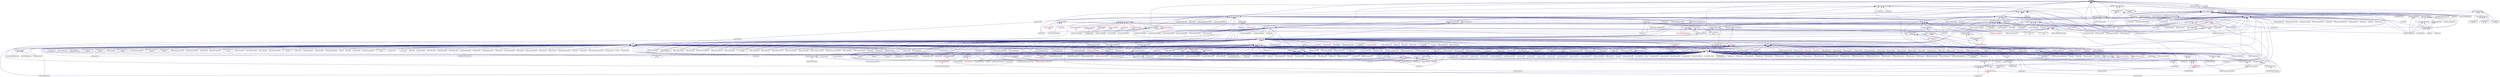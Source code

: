 digraph "ini.hpp"
{
  edge [fontname="Helvetica",fontsize="10",labelfontname="Helvetica",labelfontsize="10"];
  node [fontname="Helvetica",fontsize="10",shape=record];
  Node92 [label="ini.hpp",height=0.2,width=0.4,color="black", fillcolor="grey75", style="filled", fontcolor="black"];
  Node92 -> Node93 [dir="back",color="midnightblue",fontsize="10",style="solid",fontname="Helvetica"];
  Node93 [label="base_lco_with_value.hpp",height=0.2,width=0.4,color="black", fillcolor="white", style="filled",URL="$d2/df5/base__lco__with__value_8hpp.html"];
  Node93 -> Node94 [dir="back",color="midnightblue",fontsize="10",style="solid",fontname="Helvetica"];
  Node94 [label="lcos.hpp",height=0.2,width=0.4,color="black", fillcolor="white", style="filled",URL="$d5/deb/lcos_8hpp.html"];
  Node94 -> Node95 [dir="back",color="midnightblue",fontsize="10",style="solid",fontname="Helvetica"];
  Node95 [label="allgather_and_gate.cpp",height=0.2,width=0.4,color="black", fillcolor="white", style="filled",URL="$d1/d56/allgather__and__gate_8cpp.html"];
  Node94 -> Node96 [dir="back",color="midnightblue",fontsize="10",style="solid",fontname="Helvetica"];
  Node96 [label="apex_balance.cpp",height=0.2,width=0.4,color="black", fillcolor="white", style="filled",URL="$d4/d8e/apex__balance_8cpp.html"];
  Node94 -> Node97 [dir="back",color="midnightblue",fontsize="10",style="solid",fontname="Helvetica"];
  Node97 [label="apex_policy_engine\l_active_thread_count.cpp",height=0.2,width=0.4,color="black", fillcolor="white", style="filled",URL="$d5/d01/apex__policy__engine__active__thread__count_8cpp.html"];
  Node94 -> Node98 [dir="back",color="midnightblue",fontsize="10",style="solid",fontname="Helvetica"];
  Node98 [label="apex_policy_engine\l_events.cpp",height=0.2,width=0.4,color="black", fillcolor="white", style="filled",URL="$df/d0f/apex__policy__engine__events_8cpp.html"];
  Node94 -> Node99 [dir="back",color="midnightblue",fontsize="10",style="solid",fontname="Helvetica"];
  Node99 [label="apex_policy_engine\l_periodic.cpp",height=0.2,width=0.4,color="black", fillcolor="white", style="filled",URL="$d5/d7b/apex__policy__engine__periodic_8cpp.html"];
  Node94 -> Node100 [dir="back",color="midnightblue",fontsize="10",style="solid",fontname="Helvetica"];
  Node100 [label="heartbeat.cpp",height=0.2,width=0.4,color="black", fillcolor="white", style="filled",URL="$d8/d98/heartbeat_8cpp.html"];
  Node94 -> Node101 [dir="back",color="midnightblue",fontsize="10",style="solid",fontname="Helvetica"];
  Node101 [label="hello_world_component.hpp",height=0.2,width=0.4,color="black", fillcolor="white", style="filled",URL="$df/df0/hello__world__component_8hpp.html"];
  Node101 -> Node102 [dir="back",color="midnightblue",fontsize="10",style="solid",fontname="Helvetica"];
  Node102 [label="hello_world_client.cpp",height=0.2,width=0.4,color="black", fillcolor="white", style="filled",URL="$d5/da6/hello__world__client_8cpp.html"];
  Node101 -> Node103 [dir="back",color="midnightblue",fontsize="10",style="solid",fontname="Helvetica"];
  Node103 [label="hello_world_component.cpp",height=0.2,width=0.4,color="black", fillcolor="white", style="filled",URL="$d8/daa/hello__world__component_8cpp.html"];
  Node94 -> Node104 [dir="back",color="midnightblue",fontsize="10",style="solid",fontname="Helvetica"];
  Node104 [label="row.hpp",height=0.2,width=0.4,color="black", fillcolor="white", style="filled",URL="$dc/d69/row_8hpp.html"];
  Node104 -> Node105 [dir="back",color="midnightblue",fontsize="10",style="solid",fontname="Helvetica"];
  Node105 [label="grid.hpp",height=0.2,width=0.4,color="red", fillcolor="white", style="filled",URL="$dc/d8a/grid_8hpp.html"];
  Node105 -> Node106 [dir="back",color="midnightblue",fontsize="10",style="solid",fontname="Helvetica"];
  Node106 [label="jacobi.cpp",height=0.2,width=0.4,color="black", fillcolor="white", style="filled",URL="$d2/d27/jacobi_8cpp.html"];
  Node105 -> Node107 [dir="back",color="midnightblue",fontsize="10",style="solid",fontname="Helvetica"];
  Node107 [label="solver.hpp",height=0.2,width=0.4,color="red", fillcolor="white", style="filled",URL="$db/d9a/server_2solver_8hpp.html"];
  Node107 -> Node109 [dir="back",color="midnightblue",fontsize="10",style="solid",fontname="Helvetica"];
  Node109 [label="solver.cpp",height=0.2,width=0.4,color="black", fillcolor="white", style="filled",URL="$d6/d94/solver_8cpp.html"];
  Node105 -> Node110 [dir="back",color="midnightblue",fontsize="10",style="solid",fontname="Helvetica"];
  Node110 [label="grid.cpp",height=0.2,width=0.4,color="black", fillcolor="white", style="filled",URL="$d6/d1b/jacobi__component_2grid_8cpp.html"];
  Node104 -> Node111 [dir="back",color="midnightblue",fontsize="10",style="solid",fontname="Helvetica"];
  Node111 [label="stencil_iterator.hpp",height=0.2,width=0.4,color="black", fillcolor="white", style="filled",URL="$dc/d5c/server_2stencil__iterator_8hpp.html"];
  Node111 -> Node107 [dir="back",color="midnightblue",fontsize="10",style="solid",fontname="Helvetica"];
  Node111 -> Node112 [dir="back",color="midnightblue",fontsize="10",style="solid",fontname="Helvetica"];
  Node112 [label="stencil_iterator.cpp",height=0.2,width=0.4,color="black", fillcolor="white", style="filled",URL="$d6/de1/server_2stencil__iterator_8cpp.html"];
  Node111 -> Node113 [dir="back",color="midnightblue",fontsize="10",style="solid",fontname="Helvetica"];
  Node113 [label="stencil_iterator.cpp",height=0.2,width=0.4,color="black", fillcolor="white", style="filled",URL="$d7/d71/stencil__iterator_8cpp.html"];
  Node104 -> Node110 [dir="back",color="midnightblue",fontsize="10",style="solid",fontname="Helvetica"];
  Node94 -> Node114 [dir="back",color="midnightblue",fontsize="10",style="solid",fontname="Helvetica"];
  Node114 [label="stencil_iterator.hpp",height=0.2,width=0.4,color="black", fillcolor="white", style="filled",URL="$d4/dc8/stencil__iterator_8hpp.html"];
  Node114 -> Node107 [dir="back",color="midnightblue",fontsize="10",style="solid",fontname="Helvetica"];
  Node114 -> Node111 [dir="back",color="midnightblue",fontsize="10",style="solid",fontname="Helvetica"];
  Node114 -> Node113 [dir="back",color="midnightblue",fontsize="10",style="solid",fontname="Helvetica"];
  Node94 -> Node111 [dir="back",color="midnightblue",fontsize="10",style="solid",fontname="Helvetica"];
  Node94 -> Node115 [dir="back",color="midnightblue",fontsize="10",style="solid",fontname="Helvetica"];
  Node115 [label="jacobi_hpx.cpp",height=0.2,width=0.4,color="black", fillcolor="white", style="filled",URL="$d8/d72/jacobi__hpx_8cpp.html"];
  Node94 -> Node116 [dir="back",color="midnightblue",fontsize="10",style="solid",fontname="Helvetica"];
  Node116 [label="jacobi_nonuniform_hpx.cpp",height=0.2,width=0.4,color="black", fillcolor="white", style="filled",URL="$de/d56/jacobi__nonuniform__hpx_8cpp.html"];
  Node94 -> Node117 [dir="back",color="midnightblue",fontsize="10",style="solid",fontname="Helvetica"];
  Node117 [label="enumerate_threads.cpp",height=0.2,width=0.4,color="black", fillcolor="white", style="filled",URL="$d3/dd4/enumerate__threads_8cpp.html"];
  Node94 -> Node118 [dir="back",color="midnightblue",fontsize="10",style="solid",fontname="Helvetica"];
  Node118 [label="fibonacci_await.cpp",height=0.2,width=0.4,color="black", fillcolor="white", style="filled",URL="$dc/d1c/fibonacci__await_8cpp.html"];
  Node94 -> Node119 [dir="back",color="midnightblue",fontsize="10",style="solid",fontname="Helvetica"];
  Node119 [label="fibonacci_dataflow.cpp",height=0.2,width=0.4,color="black", fillcolor="white", style="filled",URL="$df/d3d/fibonacci__dataflow_8cpp.html"];
  Node94 -> Node120 [dir="back",color="midnightblue",fontsize="10",style="solid",fontname="Helvetica"];
  Node120 [label="fibonacci_futures.cpp",height=0.2,width=0.4,color="black", fillcolor="white", style="filled",URL="$d6/de3/fibonacci__futures_8cpp.html"];
  Node94 -> Node121 [dir="back",color="midnightblue",fontsize="10",style="solid",fontname="Helvetica"];
  Node121 [label="fibonacci_futures_distributed.cpp",height=0.2,width=0.4,color="black", fillcolor="white", style="filled",URL="$d1/dc9/fibonacci__futures__distributed_8cpp.html"];
  Node94 -> Node122 [dir="back",color="midnightblue",fontsize="10",style="solid",fontname="Helvetica"];
  Node122 [label="fractals.cpp",height=0.2,width=0.4,color="black", fillcolor="white", style="filled",URL="$d8/d58/fractals_8cpp.html"];
  Node94 -> Node123 [dir="back",color="midnightblue",fontsize="10",style="solid",fontname="Helvetica"];
  Node123 [label="fractals_executor.cpp",height=0.2,width=0.4,color="black", fillcolor="white", style="filled",URL="$d9/da9/fractals__executor_8cpp.html"];
  Node94 -> Node124 [dir="back",color="midnightblue",fontsize="10",style="solid",fontname="Helvetica"];
  Node124 [label="fractals_struct.cpp",height=0.2,width=0.4,color="black", fillcolor="white", style="filled",URL="$d8/d2f/fractals__struct_8cpp.html"];
  Node94 -> Node125 [dir="back",color="midnightblue",fontsize="10",style="solid",fontname="Helvetica"];
  Node125 [label="hello_world.cpp",height=0.2,width=0.4,color="black", fillcolor="white", style="filled",URL="$d0/d67/hello__world_8cpp.html"];
  Node94 -> Node126 [dir="back",color="midnightblue",fontsize="10",style="solid",fontname="Helvetica"];
  Node126 [label="latch_local.cpp",height=0.2,width=0.4,color="black", fillcolor="white", style="filled",URL="$dd/dd3/latch__local_8cpp.html"];
  Node94 -> Node127 [dir="back",color="midnightblue",fontsize="10",style="solid",fontname="Helvetica"];
  Node127 [label="latch_remote.cpp",height=0.2,width=0.4,color="black", fillcolor="white", style="filled",URL="$df/d59/latch__remote_8cpp.html"];
  Node94 -> Node128 [dir="back",color="midnightblue",fontsize="10",style="solid",fontname="Helvetica"];
  Node128 [label="local_channel.cpp",height=0.2,width=0.4,color="black", fillcolor="white", style="filled",URL="$d0/d3e/local__channel_8cpp.html"];
  Node94 -> Node129 [dir="back",color="midnightblue",fontsize="10",style="solid",fontname="Helvetica"];
  Node129 [label="pingpong.cpp",height=0.2,width=0.4,color="black", fillcolor="white", style="filled",URL="$dd/d4d/pingpong_8cpp.html"];
  Node94 -> Node130 [dir="back",color="midnightblue",fontsize="10",style="solid",fontname="Helvetica"];
  Node130 [label="shared_mutex.cpp",height=0.2,width=0.4,color="black", fillcolor="white", style="filled",URL="$da/d0b/shared__mutex_8cpp.html"];
  Node94 -> Node131 [dir="back",color="midnightblue",fontsize="10",style="solid",fontname="Helvetica"];
  Node131 [label="wait_composition.cpp",height=0.2,width=0.4,color="black", fillcolor="white", style="filled",URL="$d6/d13/wait__composition_8cpp.html"];
  Node94 -> Node132 [dir="back",color="midnightblue",fontsize="10",style="solid",fontname="Helvetica"];
  Node132 [label="sheneos_compare.cpp",height=0.2,width=0.4,color="black", fillcolor="white", style="filled",URL="$dc/d11/sheneos__compare_8cpp.html"];
  Node94 -> Node133 [dir="back",color="midnightblue",fontsize="10",style="solid",fontname="Helvetica"];
  Node133 [label="spell_check_file.cpp",height=0.2,width=0.4,color="black", fillcolor="white", style="filled",URL="$df/df7/spell__check__file_8cpp.html"];
  Node94 -> Node134 [dir="back",color="midnightblue",fontsize="10",style="solid",fontname="Helvetica"];
  Node134 [label="spell_check_simple.cpp",height=0.2,width=0.4,color="black", fillcolor="white", style="filled",URL="$dd/d54/spell__check__simple_8cpp.html"];
  Node94 -> Node135 [dir="back",color="midnightblue",fontsize="10",style="solid",fontname="Helvetica"];
  Node135 [label="simple_central_tuplespace\l_client.cpp",height=0.2,width=0.4,color="black", fillcolor="white", style="filled",URL="$d1/d7b/simple__central__tuplespace__client_8cpp.html"];
  Node94 -> Node136 [dir="back",color="midnightblue",fontsize="10",style="solid",fontname="Helvetica"];
  Node136 [label="hpx.hpp",height=0.2,width=0.4,color="red", fillcolor="white", style="filled",URL="$d0/daa/hpx_8hpp.html"];
  Node136 -> Node137 [dir="back",color="midnightblue",fontsize="10",style="solid",fontname="Helvetica"];
  Node137 [label="1d_stencil_1.cpp",height=0.2,width=0.4,color="black", fillcolor="white", style="filled",URL="$d2/db1/1d__stencil__1_8cpp.html"];
  Node136 -> Node138 [dir="back",color="midnightblue",fontsize="10",style="solid",fontname="Helvetica"];
  Node138 [label="1d_stencil_2.cpp",height=0.2,width=0.4,color="black", fillcolor="white", style="filled",URL="$d3/dd1/1d__stencil__2_8cpp.html"];
  Node136 -> Node139 [dir="back",color="midnightblue",fontsize="10",style="solid",fontname="Helvetica"];
  Node139 [label="1d_stencil_3.cpp",height=0.2,width=0.4,color="black", fillcolor="white", style="filled",URL="$db/d19/1d__stencil__3_8cpp.html"];
  Node136 -> Node140 [dir="back",color="midnightblue",fontsize="10",style="solid",fontname="Helvetica"];
  Node140 [label="1d_stencil_4.cpp",height=0.2,width=0.4,color="black", fillcolor="white", style="filled",URL="$d1/d7d/1d__stencil__4_8cpp.html"];
  Node136 -> Node141 [dir="back",color="midnightblue",fontsize="10",style="solid",fontname="Helvetica"];
  Node141 [label="1d_stencil_4_parallel.cpp",height=0.2,width=0.4,color="black", fillcolor="white", style="filled",URL="$d6/d05/1d__stencil__4__parallel_8cpp.html"];
  Node136 -> Node142 [dir="back",color="midnightblue",fontsize="10",style="solid",fontname="Helvetica"];
  Node142 [label="1d_stencil_4_repart.cpp",height=0.2,width=0.4,color="black", fillcolor="white", style="filled",URL="$d0/d6b/1d__stencil__4__repart_8cpp.html"];
  Node136 -> Node143 [dir="back",color="midnightblue",fontsize="10",style="solid",fontname="Helvetica"];
  Node143 [label="1d_stencil_4_throttle.cpp",height=0.2,width=0.4,color="black", fillcolor="white", style="filled",URL="$d6/de5/1d__stencil__4__throttle_8cpp.html"];
  Node136 -> Node144 [dir="back",color="midnightblue",fontsize="10",style="solid",fontname="Helvetica"];
  Node144 [label="1d_stencil_5.cpp",height=0.2,width=0.4,color="black", fillcolor="white", style="filled",URL="$d7/d2a/1d__stencil__5_8cpp.html"];
  Node136 -> Node145 [dir="back",color="midnightblue",fontsize="10",style="solid",fontname="Helvetica"];
  Node145 [label="1d_stencil_6.cpp",height=0.2,width=0.4,color="black", fillcolor="white", style="filled",URL="$db/de7/1d__stencil__6_8cpp.html"];
  Node136 -> Node146 [dir="back",color="midnightblue",fontsize="10",style="solid",fontname="Helvetica"];
  Node146 [label="1d_stencil_7.cpp",height=0.2,width=0.4,color="black", fillcolor="white", style="filled",URL="$d4/d5a/1d__stencil__7_8cpp.html"];
  Node136 -> Node147 [dir="back",color="midnightblue",fontsize="10",style="solid",fontname="Helvetica"];
  Node147 [label="1d_stencil_8.cpp",height=0.2,width=0.4,color="black", fillcolor="white", style="filled",URL="$df/de0/1d__stencil__8_8cpp.html"];
  Node136 -> Node148 [dir="back",color="midnightblue",fontsize="10",style="solid",fontname="Helvetica"];
  Node148 [label="accumulator.cpp",height=0.2,width=0.4,color="black", fillcolor="white", style="filled",URL="$d1/d81/accumulator_8cpp.html"];
  Node136 -> Node149 [dir="back",color="midnightblue",fontsize="10",style="solid",fontname="Helvetica"];
  Node149 [label="accumulator.hpp",height=0.2,width=0.4,color="black", fillcolor="white", style="filled",URL="$d4/d9d/server_2accumulator_8hpp.html"];
  Node149 -> Node148 [dir="back",color="midnightblue",fontsize="10",style="solid",fontname="Helvetica"];
  Node149 -> Node150 [dir="back",color="midnightblue",fontsize="10",style="solid",fontname="Helvetica"];
  Node150 [label="accumulator.hpp",height=0.2,width=0.4,color="red", fillcolor="white", style="filled",URL="$d8/d5e/accumulator_8hpp.html"];
  Node136 -> Node152 [dir="back",color="midnightblue",fontsize="10",style="solid",fontname="Helvetica"];
  Node152 [label="template_function_accumulator.hpp",height=0.2,width=0.4,color="black", fillcolor="white", style="filled",URL="$d7/da6/server_2template__function__accumulator_8hpp.html"];
  Node152 -> Node153 [dir="back",color="midnightblue",fontsize="10",style="solid",fontname="Helvetica"];
  Node153 [label="template_function_accumulator.cpp",height=0.2,width=0.4,color="black", fillcolor="white", style="filled",URL="$d5/d02/template__function__accumulator_8cpp.html"];
  Node152 -> Node154 [dir="back",color="midnightblue",fontsize="10",style="solid",fontname="Helvetica"];
  Node154 [label="template_function_accumulator.hpp",height=0.2,width=0.4,color="red", fillcolor="white", style="filled",URL="$d3/de9/template__function__accumulator_8hpp.html"];
  Node136 -> Node156 [dir="back",color="midnightblue",fontsize="10",style="solid",fontname="Helvetica"];
  Node156 [label="template_accumulator.cpp",height=0.2,width=0.4,color="black", fillcolor="white", style="filled",URL="$d0/d4a/template__accumulator_8cpp.html"];
  Node136 -> Node153 [dir="back",color="midnightblue",fontsize="10",style="solid",fontname="Helvetica"];
  Node136 -> Node154 [dir="back",color="midnightblue",fontsize="10",style="solid",fontname="Helvetica"];
  Node136 -> Node157 [dir="back",color="midnightblue",fontsize="10",style="solid",fontname="Helvetica"];
  Node157 [label="allgather_module.cpp",height=0.2,width=0.4,color="black", fillcolor="white", style="filled",URL="$df/de4/allgather__module_8cpp.html"];
  Node136 -> Node158 [dir="back",color="midnightblue",fontsize="10",style="solid",fontname="Helvetica"];
  Node158 [label="allgather.cpp",height=0.2,width=0.4,color="black", fillcolor="white", style="filled",URL="$d7/d06/allgather_8cpp.html"];
  Node136 -> Node95 [dir="back",color="midnightblue",fontsize="10",style="solid",fontname="Helvetica"];
  Node136 -> Node159 [dir="back",color="midnightblue",fontsize="10",style="solid",fontname="Helvetica"];
  Node159 [label="ag_client.cpp",height=0.2,width=0.4,color="black", fillcolor="white", style="filled",URL="$d4/d5d/ag__client_8cpp.html"];
  Node136 -> Node160 [dir="back",color="midnightblue",fontsize="10",style="solid",fontname="Helvetica"];
  Node160 [label="hpx_thread_phase.cpp",height=0.2,width=0.4,color="black", fillcolor="white", style="filled",URL="$d5/dca/hpx__thread__phase_8cpp.html"];
  Node136 -> Node161 [dir="back",color="midnightblue",fontsize="10",style="solid",fontname="Helvetica"];
  Node161 [label="os_thread_num.cpp",height=0.2,width=0.4,color="black", fillcolor="white", style="filled",URL="$d2/dfb/os__thread__num_8cpp.html"];
  Node136 -> Node162 [dir="back",color="midnightblue",fontsize="10",style="solid",fontname="Helvetica"];
  Node162 [label="cancelable_action.cpp",height=0.2,width=0.4,color="black", fillcolor="white", style="filled",URL="$d5/d0c/cancelable__action_8cpp.html"];
  Node136 -> Node163 [dir="back",color="midnightblue",fontsize="10",style="solid",fontname="Helvetica"];
  Node163 [label="cancelable_action.hpp",height=0.2,width=0.4,color="black", fillcolor="white", style="filled",URL="$d5/d4d/server_2cancelable__action_8hpp.html"];
  Node163 -> Node162 [dir="back",color="midnightblue",fontsize="10",style="solid",fontname="Helvetica"];
  Node163 -> Node164 [dir="back",color="midnightblue",fontsize="10",style="solid",fontname="Helvetica"];
  Node164 [label="cancelable_action.hpp",height=0.2,width=0.4,color="black", fillcolor="white", style="filled",URL="$d0/da3/stubs_2cancelable__action_8hpp.html"];
  Node164 -> Node165 [dir="back",color="midnightblue",fontsize="10",style="solid",fontname="Helvetica"];
  Node165 [label="cancelable_action.hpp",height=0.2,width=0.4,color="black", fillcolor="white", style="filled",URL="$d6/d28/cancelable__action_8hpp.html"];
  Node165 -> Node166 [dir="back",color="midnightblue",fontsize="10",style="solid",fontname="Helvetica"];
  Node166 [label="cancelable_action_client.cpp",height=0.2,width=0.4,color="black", fillcolor="white", style="filled",URL="$d1/db8/cancelable__action__client_8cpp.html"];
  Node136 -> Node164 [dir="back",color="midnightblue",fontsize="10",style="solid",fontname="Helvetica"];
  Node136 -> Node166 [dir="back",color="midnightblue",fontsize="10",style="solid",fontname="Helvetica"];
  Node136 -> Node167 [dir="back",color="midnightblue",fontsize="10",style="solid",fontname="Helvetica"];
  Node167 [label="cublas_matmul.cpp",height=0.2,width=0.4,color="black", fillcolor="white", style="filled",URL="$dd/d84/cublas__matmul_8cpp.html"];
  Node136 -> Node168 [dir="back",color="midnightblue",fontsize="10",style="solid",fontname="Helvetica"];
  Node168 [label="win_perf_counters.cpp",height=0.2,width=0.4,color="black", fillcolor="white", style="filled",URL="$d8/d11/win__perf__counters_8cpp.html"];
  Node136 -> Node169 [dir="back",color="midnightblue",fontsize="10",style="solid",fontname="Helvetica"];
  Node169 [label="win_perf_counters.hpp",height=0.2,width=0.4,color="black", fillcolor="white", style="filled",URL="$d5/da7/win__perf__counters_8hpp.html"];
  Node136 -> Node101 [dir="back",color="midnightblue",fontsize="10",style="solid",fontname="Helvetica"];
  Node136 -> Node170 [dir="back",color="midnightblue",fontsize="10",style="solid",fontname="Helvetica"];
  Node170 [label="interpolate1d.cpp",height=0.2,width=0.4,color="black", fillcolor="white", style="filled",URL="$d0/d05/interpolate1d_8cpp.html"];
  Node136 -> Node171 [dir="back",color="midnightblue",fontsize="10",style="solid",fontname="Helvetica"];
  Node171 [label="partition.hpp",height=0.2,width=0.4,color="black", fillcolor="white", style="filled",URL="$d0/d7a/examples_2interpolate1d_2interpolate1d_2partition_8hpp.html"];
  Node171 -> Node170 [dir="back",color="midnightblue",fontsize="10",style="solid",fontname="Helvetica"];
  Node171 -> Node172 [dir="back",color="midnightblue",fontsize="10",style="solid",fontname="Helvetica"];
  Node172 [label="interpolate1d.hpp",height=0.2,width=0.4,color="red", fillcolor="white", style="filled",URL="$d4/dc7/interpolate1d_8hpp.html"];
  Node172 -> Node170 [dir="back",color="midnightblue",fontsize="10",style="solid",fontname="Helvetica"];
  Node136 -> Node174 [dir="back",color="midnightblue",fontsize="10",style="solid",fontname="Helvetica"];
  Node174 [label="partition.hpp",height=0.2,width=0.4,color="black", fillcolor="white", style="filled",URL="$d0/dff/examples_2interpolate1d_2interpolate1d_2server_2partition_8hpp.html"];
  Node174 -> Node171 [dir="back",color="midnightblue",fontsize="10",style="solid",fontname="Helvetica"];
  Node174 -> Node175 [dir="back",color="midnightblue",fontsize="10",style="solid",fontname="Helvetica"];
  Node175 [label="partition.cpp",height=0.2,width=0.4,color="black", fillcolor="white", style="filled",URL="$d0/d4f/examples_2interpolate1d_2interpolate1d_2server_2partition_8cpp.html"];
  Node136 -> Node172 [dir="back",color="midnightblue",fontsize="10",style="solid",fontname="Helvetica"];
  Node136 -> Node176 [dir="back",color="midnightblue",fontsize="10",style="solid",fontname="Helvetica"];
  Node176 [label="read_values.cpp",height=0.2,width=0.4,color="black", fillcolor="white", style="filled",URL="$d0/d8c/interpolate1d_2interpolate1d_2read__values_8cpp.html"];
  Node136 -> Node175 [dir="back",color="midnightblue",fontsize="10",style="solid",fontname="Helvetica"];
  Node136 -> Node106 [dir="back",color="midnightblue",fontsize="10",style="solid",fontname="Helvetica"];
  Node136 -> Node110 [dir="back",color="midnightblue",fontsize="10",style="solid",fontname="Helvetica"];
  Node136 -> Node177 [dir="back",color="midnightblue",fontsize="10",style="solid",fontname="Helvetica"];
  Node177 [label="row.cpp",height=0.2,width=0.4,color="black", fillcolor="white", style="filled",URL="$d3/d86/server_2row_8cpp.html"];
  Node136 -> Node109 [dir="back",color="midnightblue",fontsize="10",style="solid",fontname="Helvetica"];
  Node136 -> Node112 [dir="back",color="midnightblue",fontsize="10",style="solid",fontname="Helvetica"];
  Node136 -> Node113 [dir="back",color="midnightblue",fontsize="10",style="solid",fontname="Helvetica"];
  Node136 -> Node178 [dir="back",color="midnightblue",fontsize="10",style="solid",fontname="Helvetica"];
  Node178 [label="jacobi.cpp",height=0.2,width=0.4,color="black", fillcolor="white", style="filled",URL="$d3/d44/smp_2jacobi_8cpp.html"];
  Node136 -> Node115 [dir="back",color="midnightblue",fontsize="10",style="solid",fontname="Helvetica"];
  Node136 -> Node179 [dir="back",color="midnightblue",fontsize="10",style="solid",fontname="Helvetica"];
  Node179 [label="jacobi_nonuniform.cpp",height=0.2,width=0.4,color="black", fillcolor="white", style="filled",URL="$dd/ddc/jacobi__nonuniform_8cpp.html"];
  Node136 -> Node116 [dir="back",color="midnightblue",fontsize="10",style="solid",fontname="Helvetica"];
  Node136 -> Node180 [dir="back",color="midnightblue",fontsize="10",style="solid",fontname="Helvetica"];
  Node180 [label="nqueen.cpp",height=0.2,width=0.4,color="black", fillcolor="white", style="filled",URL="$db/dca/nqueen_8cpp.html"];
  Node136 -> Node181 [dir="back",color="midnightblue",fontsize="10",style="solid",fontname="Helvetica"];
  Node181 [label="nqueen.hpp",height=0.2,width=0.4,color="black", fillcolor="white", style="filled",URL="$de/d58/server_2nqueen_8hpp.html"];
  Node181 -> Node180 [dir="back",color="midnightblue",fontsize="10",style="solid",fontname="Helvetica"];
  Node181 -> Node182 [dir="back",color="midnightblue",fontsize="10",style="solid",fontname="Helvetica"];
  Node182 [label="nqueen.hpp",height=0.2,width=0.4,color="black", fillcolor="white", style="filled",URL="$da/dfd/stubs_2nqueen_8hpp.html"];
  Node182 -> Node183 [dir="back",color="midnightblue",fontsize="10",style="solid",fontname="Helvetica"];
  Node183 [label="nqueen.hpp",height=0.2,width=0.4,color="black", fillcolor="white", style="filled",URL="$d0/d07/nqueen_8hpp.html"];
  Node183 -> Node184 [dir="back",color="midnightblue",fontsize="10",style="solid",fontname="Helvetica"];
  Node184 [label="nqueen_client.cpp",height=0.2,width=0.4,color="black", fillcolor="white", style="filled",URL="$d3/d5e/nqueen__client_8cpp.html"];
  Node136 -> Node184 [dir="back",color="midnightblue",fontsize="10",style="solid",fontname="Helvetica"];
  Node136 -> Node185 [dir="back",color="midnightblue",fontsize="10",style="solid",fontname="Helvetica"];
  Node185 [label="sine.cpp",height=0.2,width=0.4,color="black", fillcolor="white", style="filled",URL="$d3/d0d/server_2sine_8cpp.html"];
  Node136 -> Node186 [dir="back",color="midnightblue",fontsize="10",style="solid",fontname="Helvetica"];
  Node186 [label="sine.hpp",height=0.2,width=0.4,color="black", fillcolor="white", style="filled",URL="$d8/dac/sine_8hpp.html"];
  Node186 -> Node185 [dir="back",color="midnightblue",fontsize="10",style="solid",fontname="Helvetica"];
  Node186 -> Node187 [dir="back",color="midnightblue",fontsize="10",style="solid",fontname="Helvetica"];
  Node187 [label="sine.cpp",height=0.2,width=0.4,color="black", fillcolor="white", style="filled",URL="$d5/dd8/sine_8cpp.html"];
  Node136 -> Node187 [dir="back",color="midnightblue",fontsize="10",style="solid",fontname="Helvetica"];
  Node136 -> Node188 [dir="back",color="midnightblue",fontsize="10",style="solid",fontname="Helvetica"];
  Node188 [label="sine_client.cpp",height=0.2,width=0.4,color="black", fillcolor="white", style="filled",URL="$db/d62/sine__client_8cpp.html"];
  Node136 -> Node189 [dir="back",color="midnightblue",fontsize="10",style="solid",fontname="Helvetica"];
  Node189 [label="qt.cpp",height=0.2,width=0.4,color="black", fillcolor="white", style="filled",URL="$df/d90/qt_8cpp.html"];
  Node136 -> Node190 [dir="back",color="midnightblue",fontsize="10",style="solid",fontname="Helvetica"];
  Node190 [label="queue_client.cpp",height=0.2,width=0.4,color="black", fillcolor="white", style="filled",URL="$d7/d96/queue__client_8cpp.html"];
  Node136 -> Node191 [dir="back",color="midnightblue",fontsize="10",style="solid",fontname="Helvetica"];
  Node191 [label="customize_async.cpp",height=0.2,width=0.4,color="black", fillcolor="white", style="filled",URL="$d0/d82/customize__async_8cpp.html"];
  Node136 -> Node192 [dir="back",color="midnightblue",fontsize="10",style="solid",fontname="Helvetica"];
  Node192 [label="data_actions.cpp",height=0.2,width=0.4,color="black", fillcolor="white", style="filled",URL="$dc/d68/data__actions_8cpp.html"];
  Node136 -> Node193 [dir="back",color="midnightblue",fontsize="10",style="solid",fontname="Helvetica"];
  Node193 [label="error_handling.cpp",height=0.2,width=0.4,color="black", fillcolor="white", style="filled",URL="$d9/d96/error__handling_8cpp.html"];
  Node136 -> Node194 [dir="back",color="midnightblue",fontsize="10",style="solid",fontname="Helvetica"];
  Node194 [label="event_synchronization.cpp",height=0.2,width=0.4,color="black", fillcolor="white", style="filled",URL="$d0/d35/event__synchronization_8cpp.html"];
  Node136 -> Node195 [dir="back",color="midnightblue",fontsize="10",style="solid",fontname="Helvetica"];
  Node195 [label="factorial.cpp",height=0.2,width=0.4,color="black", fillcolor="white", style="filled",URL="$d9/d00/factorial_8cpp.html"];
  Node136 -> Node196 [dir="back",color="midnightblue",fontsize="10",style="solid",fontname="Helvetica"];
  Node196 [label="file_serialization.cpp",height=0.2,width=0.4,color="black", fillcolor="white", style="filled",URL="$de/d58/file__serialization_8cpp.html"];
  Node136 -> Node197 [dir="back",color="midnightblue",fontsize="10",style="solid",fontname="Helvetica"];
  Node197 [label="init_globally.cpp",height=0.2,width=0.4,color="black", fillcolor="white", style="filled",URL="$d6/dad/init__globally_8cpp.html"];
  Node136 -> Node198 [dir="back",color="midnightblue",fontsize="10",style="solid",fontname="Helvetica"];
  Node198 [label="interest_calculator.cpp",height=0.2,width=0.4,color="black", fillcolor="white", style="filled",URL="$d2/d86/interest__calculator_8cpp.html"];
  Node136 -> Node199 [dir="back",color="midnightblue",fontsize="10",style="solid",fontname="Helvetica"];
  Node199 [label="non_atomic_rma.cpp",height=0.2,width=0.4,color="black", fillcolor="white", style="filled",URL="$d7/d8b/non__atomic__rma_8cpp.html"];
  Node136 -> Node200 [dir="back",color="midnightblue",fontsize="10",style="solid",fontname="Helvetica"];
  Node200 [label="partitioned_vector\l_spmd_foreach.cpp",height=0.2,width=0.4,color="black", fillcolor="white", style="filled",URL="$db/d7c/partitioned__vector__spmd__foreach_8cpp.html"];
  Node136 -> Node201 [dir="back",color="midnightblue",fontsize="10",style="solid",fontname="Helvetica"];
  Node201 [label="pipeline1.cpp",height=0.2,width=0.4,color="black", fillcolor="white", style="filled",URL="$d5/d77/pipeline1_8cpp.html"];
  Node136 -> Node202 [dir="back",color="midnightblue",fontsize="10",style="solid",fontname="Helvetica"];
  Node202 [label="quicksort.cpp",height=0.2,width=0.4,color="black", fillcolor="white", style="filled",URL="$d3/d1e/quicksort_8cpp.html"];
  Node136 -> Node203 [dir="back",color="midnightblue",fontsize="10",style="solid",fontname="Helvetica"];
  Node203 [label="receive_buffer.cpp",height=0.2,width=0.4,color="black", fillcolor="white", style="filled",URL="$d7/d10/receive__buffer_8cpp.html"];
  Node136 -> Node204 [dir="back",color="midnightblue",fontsize="10",style="solid",fontname="Helvetica"];
  Node204 [label="safe_object.cpp",height=0.2,width=0.4,color="black", fillcolor="white", style="filled",URL="$dd/d52/safe__object_8cpp.html"];
  Node136 -> Node205 [dir="back",color="midnightblue",fontsize="10",style="solid",fontname="Helvetica"];
  Node205 [label="sort_by_key_demo.cpp",height=0.2,width=0.4,color="black", fillcolor="white", style="filled",URL="$da/d20/sort__by__key__demo_8cpp.html"];
  Node136 -> Node206 [dir="back",color="midnightblue",fontsize="10",style="solid",fontname="Helvetica"];
  Node206 [label="timed_wake.cpp",height=0.2,width=0.4,color="black", fillcolor="white", style="filled",URL="$d8/df9/timed__wake_8cpp.html"];
  Node136 -> Node207 [dir="back",color="midnightblue",fontsize="10",style="solid",fontname="Helvetica"];
  Node207 [label="vector_counting_dotproduct.cpp",height=0.2,width=0.4,color="black", fillcolor="white", style="filled",URL="$df/de9/vector__counting__dotproduct_8cpp.html"];
  Node136 -> Node208 [dir="back",color="midnightblue",fontsize="10",style="solid",fontname="Helvetica"];
  Node208 [label="vector_zip_dotproduct.cpp",height=0.2,width=0.4,color="black", fillcolor="white", style="filled",URL="$dc/d18/vector__zip__dotproduct_8cpp.html"];
  Node136 -> Node209 [dir="back",color="midnightblue",fontsize="10",style="solid",fontname="Helvetica"];
  Node209 [label="zerocopy_rdma.cpp",height=0.2,width=0.4,color="black", fillcolor="white", style="filled",URL="$d1/dad/zerocopy__rdma_8cpp.html"];
  Node136 -> Node210 [dir="back",color="midnightblue",fontsize="10",style="solid",fontname="Helvetica"];
  Node210 [label="random_mem_access.cpp",height=0.2,width=0.4,color="black", fillcolor="white", style="filled",URL="$d1/d51/random__mem__access_8cpp.html"];
  Node136 -> Node211 [dir="back",color="midnightblue",fontsize="10",style="solid",fontname="Helvetica"];
  Node211 [label="random_mem_access.hpp",height=0.2,width=0.4,color="black", fillcolor="white", style="filled",URL="$d0/d19/server_2random__mem__access_8hpp.html"];
  Node211 -> Node210 [dir="back",color="midnightblue",fontsize="10",style="solid",fontname="Helvetica"];
  Node211 -> Node212 [dir="back",color="midnightblue",fontsize="10",style="solid",fontname="Helvetica"];
  Node212 [label="random_mem_access.hpp",height=0.2,width=0.4,color="black", fillcolor="white", style="filled",URL="$d3/d32/stubs_2random__mem__access_8hpp.html"];
  Node212 -> Node213 [dir="back",color="midnightblue",fontsize="10",style="solid",fontname="Helvetica"];
  Node213 [label="random_mem_access.hpp",height=0.2,width=0.4,color="black", fillcolor="white", style="filled",URL="$db/de8/random__mem__access_8hpp.html"];
  Node213 -> Node214 [dir="back",color="midnightblue",fontsize="10",style="solid",fontname="Helvetica"];
  Node214 [label="random_mem_access_client.cpp",height=0.2,width=0.4,color="black", fillcolor="white", style="filled",URL="$df/d1b/random__mem__access__client_8cpp.html"];
  Node136 -> Node214 [dir="back",color="midnightblue",fontsize="10",style="solid",fontname="Helvetica"];
  Node136 -> Node215 [dir="back",color="midnightblue",fontsize="10",style="solid",fontname="Helvetica"];
  Node215 [label="oversubscribing_resource\l_partitioner.cpp",height=0.2,width=0.4,color="black", fillcolor="white", style="filled",URL="$dd/dee/oversubscribing__resource__partitioner_8cpp.html"];
  Node136 -> Node216 [dir="back",color="midnightblue",fontsize="10",style="solid",fontname="Helvetica"];
  Node216 [label="simple_resource_partitioner.cpp",height=0.2,width=0.4,color="black", fillcolor="white", style="filled",URL="$d5/df9/simple__resource__partitioner_8cpp.html"];
  Node136 -> Node217 [dir="back",color="midnightblue",fontsize="10",style="solid",fontname="Helvetica"];
  Node217 [label="dimension.hpp",height=0.2,width=0.4,color="red", fillcolor="white", style="filled",URL="$d6/d39/sheneos_2sheneos_2dimension_8hpp.html"];
  Node217 -> Node223 [dir="back",color="midnightblue",fontsize="10",style="solid",fontname="Helvetica"];
  Node223 [label="partition3d.hpp",height=0.2,width=0.4,color="black", fillcolor="white", style="filled",URL="$dd/dbf/server_2partition3d_8hpp.html"];
  Node223 -> Node224 [dir="back",color="midnightblue",fontsize="10",style="solid",fontname="Helvetica"];
  Node224 [label="partition3d.hpp",height=0.2,width=0.4,color="black", fillcolor="white", style="filled",URL="$d1/d50/partition3d_8hpp.html"];
  Node224 -> Node220 [dir="back",color="midnightblue",fontsize="10",style="solid",fontname="Helvetica"];
  Node220 [label="interpolator.cpp",height=0.2,width=0.4,color="black", fillcolor="white", style="filled",URL="$d5/d02/interpolator_8cpp.html"];
  Node224 -> Node225 [dir="back",color="midnightblue",fontsize="10",style="solid",fontname="Helvetica"];
  Node225 [label="interpolator.hpp",height=0.2,width=0.4,color="red", fillcolor="white", style="filled",URL="$dc/d3b/interpolator_8hpp.html"];
  Node225 -> Node220 [dir="back",color="midnightblue",fontsize="10",style="solid",fontname="Helvetica"];
  Node225 -> Node132 [dir="back",color="midnightblue",fontsize="10",style="solid",fontname="Helvetica"];
  Node225 -> Node227 [dir="back",color="midnightblue",fontsize="10",style="solid",fontname="Helvetica"];
  Node227 [label="sheneos_test.cpp",height=0.2,width=0.4,color="black", fillcolor="white", style="filled",URL="$d4/d6e/sheneos__test_8cpp.html"];
  Node223 -> Node222 [dir="back",color="midnightblue",fontsize="10",style="solid",fontname="Helvetica"];
  Node222 [label="partition3d.cpp",height=0.2,width=0.4,color="black", fillcolor="white", style="filled",URL="$de/d70/partition3d_8cpp.html"];
  Node136 -> Node220 [dir="back",color="midnightblue",fontsize="10",style="solid",fontname="Helvetica"];
  Node136 -> Node224 [dir="back",color="midnightblue",fontsize="10",style="solid",fontname="Helvetica"];
  Node136 -> Node223 [dir="back",color="midnightblue",fontsize="10",style="solid",fontname="Helvetica"];
  Node136 -> Node225 [dir="back",color="midnightblue",fontsize="10",style="solid",fontname="Helvetica"];
  Node136 -> Node228 [dir="back",color="midnightblue",fontsize="10",style="solid",fontname="Helvetica"];
  Node228 [label="configuration.hpp",height=0.2,width=0.4,color="red", fillcolor="white", style="filled",URL="$dc/d0a/configuration_8hpp.html"];
  Node228 -> Node225 [dir="back",color="midnightblue",fontsize="10",style="solid",fontname="Helvetica"];
  Node136 -> Node221 [dir="back",color="midnightblue",fontsize="10",style="solid",fontname="Helvetica"];
  Node221 [label="read_values.cpp",height=0.2,width=0.4,color="black", fillcolor="white", style="filled",URL="$d7/da4/sheneos_2sheneos_2read__values_8cpp.html"];
  Node136 -> Node222 [dir="back",color="midnightblue",fontsize="10",style="solid",fontname="Helvetica"];
  Node136 -> Node227 [dir="back",color="midnightblue",fontsize="10",style="solid",fontname="Helvetica"];
  Node136 -> Node230 [dir="back",color="midnightblue",fontsize="10",style="solid",fontname="Helvetica"];
  Node230 [label="startup_shutdown.cpp",height=0.2,width=0.4,color="black", fillcolor="white", style="filled",URL="$d3/dfc/server_2startup__shutdown_8cpp.html"];
  Node136 -> Node231 [dir="back",color="midnightblue",fontsize="10",style="solid",fontname="Helvetica"];
  Node231 [label="startup_shutdown.cpp",height=0.2,width=0.4,color="black", fillcolor="white", style="filled",URL="$d0/ddb/startup__shutdown_8cpp.html"];
  Node136 -> Node232 [dir="back",color="midnightblue",fontsize="10",style="solid",fontname="Helvetica"];
  Node232 [label="spin.cpp",height=0.2,width=0.4,color="black", fillcolor="white", style="filled",URL="$d7/df2/spin_8cpp.html"];
  Node136 -> Node233 [dir="back",color="midnightblue",fontsize="10",style="solid",fontname="Helvetica"];
  Node233 [label="throttle.cpp",height=0.2,width=0.4,color="black", fillcolor="white", style="filled",URL="$de/d56/server_2throttle_8cpp.html"];
  Node136 -> Node234 [dir="back",color="midnightblue",fontsize="10",style="solid",fontname="Helvetica"];
  Node234 [label="throttle.hpp",height=0.2,width=0.4,color="black", fillcolor="white", style="filled",URL="$db/dc9/server_2throttle_8hpp.html"];
  Node234 -> Node233 [dir="back",color="midnightblue",fontsize="10",style="solid",fontname="Helvetica"];
  Node234 -> Node235 [dir="back",color="midnightblue",fontsize="10",style="solid",fontname="Helvetica"];
  Node235 [label="throttle.hpp",height=0.2,width=0.4,color="black", fillcolor="white", style="filled",URL="$d5/dec/stubs_2throttle_8hpp.html"];
  Node235 -> Node236 [dir="back",color="midnightblue",fontsize="10",style="solid",fontname="Helvetica"];
  Node236 [label="throttle.hpp",height=0.2,width=0.4,color="black", fillcolor="white", style="filled",URL="$d2/d2e/throttle_8hpp.html"];
  Node236 -> Node237 [dir="back",color="midnightblue",fontsize="10",style="solid",fontname="Helvetica"];
  Node237 [label="throttle.cpp",height=0.2,width=0.4,color="black", fillcolor="white", style="filled",URL="$db/d02/throttle_8cpp.html"];
  Node236 -> Node238 [dir="back",color="midnightblue",fontsize="10",style="solid",fontname="Helvetica"];
  Node238 [label="throttle_client.cpp",height=0.2,width=0.4,color="black", fillcolor="white", style="filled",URL="$d0/db7/throttle__client_8cpp.html"];
  Node136 -> Node235 [dir="back",color="midnightblue",fontsize="10",style="solid",fontname="Helvetica"];
  Node136 -> Node237 [dir="back",color="midnightblue",fontsize="10",style="solid",fontname="Helvetica"];
  Node136 -> Node236 [dir="back",color="midnightblue",fontsize="10",style="solid",fontname="Helvetica"];
  Node136 -> Node239 [dir="back",color="midnightblue",fontsize="10",style="solid",fontname="Helvetica"];
  Node239 [label="transpose_await.cpp",height=0.2,width=0.4,color="black", fillcolor="white", style="filled",URL="$de/d68/transpose__await_8cpp.html"];
  Node136 -> Node240 [dir="back",color="midnightblue",fontsize="10",style="solid",fontname="Helvetica"];
  Node240 [label="transpose_block.cpp",height=0.2,width=0.4,color="black", fillcolor="white", style="filled",URL="$d0/de1/transpose__block_8cpp.html"];
  Node136 -> Node241 [dir="back",color="midnightblue",fontsize="10",style="solid",fontname="Helvetica"];
  Node241 [label="transpose_block_numa.cpp",height=0.2,width=0.4,color="black", fillcolor="white", style="filled",URL="$dd/d3b/transpose__block__numa_8cpp.html"];
  Node136 -> Node242 [dir="back",color="midnightblue",fontsize="10",style="solid",fontname="Helvetica"];
  Node242 [label="transpose_serial.cpp",height=0.2,width=0.4,color="black", fillcolor="white", style="filled",URL="$db/d74/transpose__serial_8cpp.html"];
  Node136 -> Node243 [dir="back",color="midnightblue",fontsize="10",style="solid",fontname="Helvetica"];
  Node243 [label="transpose_serial_block.cpp",height=0.2,width=0.4,color="black", fillcolor="white", style="filled",URL="$d8/daa/transpose__serial__block_8cpp.html"];
  Node136 -> Node244 [dir="back",color="midnightblue",fontsize="10",style="solid",fontname="Helvetica"];
  Node244 [label="transpose_serial_vector.cpp",height=0.2,width=0.4,color="black", fillcolor="white", style="filled",URL="$d4/d04/transpose__serial__vector_8cpp.html"];
  Node136 -> Node245 [dir="back",color="midnightblue",fontsize="10",style="solid",fontname="Helvetica"];
  Node245 [label="transpose_smp.cpp",height=0.2,width=0.4,color="black", fillcolor="white", style="filled",URL="$d2/d99/transpose__smp_8cpp.html"];
  Node136 -> Node246 [dir="back",color="midnightblue",fontsize="10",style="solid",fontname="Helvetica"];
  Node246 [label="transpose_smp_block.cpp",height=0.2,width=0.4,color="black", fillcolor="white", style="filled",URL="$da/d4d/transpose__smp__block_8cpp.html"];
  Node136 -> Node247 [dir="back",color="midnightblue",fontsize="10",style="solid",fontname="Helvetica"];
  Node247 [label="simple_central_tuplespace.hpp",height=0.2,width=0.4,color="red", fillcolor="white", style="filled",URL="$db/d69/server_2simple__central__tuplespace_8hpp.html"];
  Node247 -> Node248 [dir="back",color="midnightblue",fontsize="10",style="solid",fontname="Helvetica"];
  Node248 [label="simple_central_tuplespace.cpp",height=0.2,width=0.4,color="black", fillcolor="white", style="filled",URL="$d3/dec/simple__central__tuplespace_8cpp.html"];
  Node136 -> Node251 [dir="back",color="midnightblue",fontsize="10",style="solid",fontname="Helvetica"];
  Node251 [label="tuples_warehouse.hpp",height=0.2,width=0.4,color="black", fillcolor="white", style="filled",URL="$da/de6/tuples__warehouse_8hpp.html"];
  Node251 -> Node247 [dir="back",color="midnightblue",fontsize="10",style="solid",fontname="Helvetica"];
  Node136 -> Node248 [dir="back",color="midnightblue",fontsize="10",style="solid",fontname="Helvetica"];
  Node136 -> Node252 [dir="back",color="midnightblue",fontsize="10",style="solid",fontname="Helvetica"];
  Node252 [label="hpx_runtime.cpp",height=0.2,width=0.4,color="black", fillcolor="white", style="filled",URL="$d7/d1e/hpx__runtime_8cpp.html"];
  Node136 -> Node253 [dir="back",color="midnightblue",fontsize="10",style="solid",fontname="Helvetica"];
  Node253 [label="synchronize.cpp",height=0.2,width=0.4,color="black", fillcolor="white", style="filled",URL="$da/da2/synchronize_8cpp.html"];
  Node136 -> Node254 [dir="back",color="midnightblue",fontsize="10",style="solid",fontname="Helvetica"];
  Node254 [label="agas_cache_timings.cpp",height=0.2,width=0.4,color="black", fillcolor="white", style="filled",URL="$dd/d37/agas__cache__timings_8cpp.html"];
  Node136 -> Node255 [dir="back",color="midnightblue",fontsize="10",style="solid",fontname="Helvetica"];
  Node255 [label="async_overheads.cpp",height=0.2,width=0.4,color="black", fillcolor="white", style="filled",URL="$de/da6/async__overheads_8cpp.html"];
  Node136 -> Node256 [dir="back",color="midnightblue",fontsize="10",style="solid",fontname="Helvetica"];
  Node256 [label="coroutines_call_overhead.cpp",height=0.2,width=0.4,color="black", fillcolor="white", style="filled",URL="$da/d1e/coroutines__call__overhead_8cpp.html"];
  Node136 -> Node257 [dir="back",color="midnightblue",fontsize="10",style="solid",fontname="Helvetica"];
  Node257 [label="foreach_scaling.cpp",height=0.2,width=0.4,color="black", fillcolor="white", style="filled",URL="$d4/d94/foreach__scaling_8cpp.html"];
  Node136 -> Node258 [dir="back",color="midnightblue",fontsize="10",style="solid",fontname="Helvetica"];
  Node258 [label="function_object_wrapper\l_overhead.cpp",height=0.2,width=0.4,color="black", fillcolor="white", style="filled",URL="$d5/d6f/function__object__wrapper__overhead_8cpp.html"];
  Node136 -> Node259 [dir="back",color="midnightblue",fontsize="10",style="solid",fontname="Helvetica"];
  Node259 [label="hpx_homogeneous_timed\l_task_spawn_executors.cpp",height=0.2,width=0.4,color="black", fillcolor="white", style="filled",URL="$d1/d3b/hpx__homogeneous__timed__task__spawn__executors_8cpp.html"];
  Node136 -> Node260 [dir="back",color="midnightblue",fontsize="10",style="solid",fontname="Helvetica"];
  Node260 [label="htts2_hpx.cpp",height=0.2,width=0.4,color="black", fillcolor="white", style="filled",URL="$d2/daf/htts2__hpx_8cpp.html"];
  Node136 -> Node261 [dir="back",color="midnightblue",fontsize="10",style="solid",fontname="Helvetica"];
  Node261 [label="partitioned_vector\l_foreach.cpp",height=0.2,width=0.4,color="black", fillcolor="white", style="filled",URL="$df/d5f/partitioned__vector__foreach_8cpp.html"];
  Node136 -> Node262 [dir="back",color="midnightblue",fontsize="10",style="solid",fontname="Helvetica"];
  Node262 [label="serialization_overhead.cpp",height=0.2,width=0.4,color="black", fillcolor="white", style="filled",URL="$d3/df8/serialization__overhead_8cpp.html"];
  Node136 -> Node263 [dir="back",color="midnightblue",fontsize="10",style="solid",fontname="Helvetica"];
  Node263 [label="sizeof.cpp",height=0.2,width=0.4,color="black", fillcolor="white", style="filled",URL="$d3/d0f/sizeof_8cpp.html"];
  Node136 -> Node264 [dir="back",color="midnightblue",fontsize="10",style="solid",fontname="Helvetica"];
  Node264 [label="skynet.cpp",height=0.2,width=0.4,color="black", fillcolor="white", style="filled",URL="$d0/dc3/skynet_8cpp.html"];
  Node136 -> Node265 [dir="back",color="midnightblue",fontsize="10",style="solid",fontname="Helvetica"];
  Node265 [label="stencil3_iterators.cpp",height=0.2,width=0.4,color="black", fillcolor="white", style="filled",URL="$db/d9e/stencil3__iterators_8cpp.html"];
  Node136 -> Node266 [dir="back",color="midnightblue",fontsize="10",style="solid",fontname="Helvetica"];
  Node266 [label="stream.cpp",height=0.2,width=0.4,color="black", fillcolor="white", style="filled",URL="$da/d5f/stream_8cpp.html"];
  Node136 -> Node274 [dir="back",color="midnightblue",fontsize="10",style="solid",fontname="Helvetica"];
  Node274 [label="osu_bcast.cpp",height=0.2,width=0.4,color="black", fillcolor="white", style="filled",URL="$d3/dca/osu__bcast_8cpp.html"];
  Node136 -> Node276 [dir="back",color="midnightblue",fontsize="10",style="solid",fontname="Helvetica"];
  Node276 [label="osu_bw.cpp",height=0.2,width=0.4,color="black", fillcolor="white", style="filled",URL="$d4/d20/osu__bw_8cpp.html"];
  Node136 -> Node278 [dir="back",color="midnightblue",fontsize="10",style="solid",fontname="Helvetica"];
  Node278 [label="osu_multi_lat.cpp",height=0.2,width=0.4,color="black", fillcolor="white", style="filled",URL="$d7/d91/osu__multi__lat_8cpp.html"];
  Node136 -> Node287 [dir="back",color="midnightblue",fontsize="10",style="solid",fontname="Helvetica"];
  Node287 [label="action_move_semantics.cpp",height=0.2,width=0.4,color="black", fillcolor="white", style="filled",URL="$d4/db3/action__move__semantics_8cpp.html"];
  Node136 -> Node289 [dir="back",color="midnightblue",fontsize="10",style="solid",fontname="Helvetica"];
  Node289 [label="duplicate_id_registration\l_1596.cpp",height=0.2,width=0.4,color="black", fillcolor="white", style="filled",URL="$db/d8d/duplicate__id__registration__1596_8cpp.html"];
  Node136 -> Node292 [dir="back",color="midnightblue",fontsize="10",style="solid",fontname="Helvetica"];
  Node292 [label="send_gid_keep_component\l_1624.cpp",height=0.2,width=0.4,color="black", fillcolor="white", style="filled",URL="$d9/d49/send__gid__keep__component__1624_8cpp.html"];
  Node136 -> Node293 [dir="back",color="midnightblue",fontsize="10",style="solid",fontname="Helvetica"];
  Node293 [label="algorithms.cc",height=0.2,width=0.4,color="black", fillcolor="white", style="filled",URL="$d5/d1b/algorithms_8cc.html"];
  Node136 -> Node294 [dir="back",color="midnightblue",fontsize="10",style="solid",fontname="Helvetica"];
  Node294 [label="matrix_hpx.hh",height=0.2,width=0.4,color="red", fillcolor="white", style="filled",URL="$d5/d89/matrix__hpx_8hh.html"];
  Node294 -> Node293 [dir="back",color="midnightblue",fontsize="10",style="solid",fontname="Helvetica"];
  Node136 -> Node299 [dir="back",color="midnightblue",fontsize="10",style="solid",fontname="Helvetica"];
  Node299 [label="block_matrix.cc",height=0.2,width=0.4,color="black", fillcolor="white", style="filled",URL="$de/d88/block__matrix_8cc.html"];
  Node136 -> Node307 [dir="back",color="midnightblue",fontsize="10",style="solid",fontname="Helvetica"];
  Node307 [label="id_type_ref_counting\l_1032.cpp",height=0.2,width=0.4,color="black", fillcolor="white", style="filled",URL="$d8/dfd/id__type__ref__counting__1032_8cpp.html"];
  Node136 -> Node310 [dir="back",color="midnightblue",fontsize="10",style="solid",fontname="Helvetica"];
  Node310 [label="after_588.cpp",height=0.2,width=0.4,color="black", fillcolor="white", style="filled",URL="$dc/dc0/after__588_8cpp.html"];
  Node136 -> Node339 [dir="back",color="midnightblue",fontsize="10",style="solid",fontname="Helvetica"];
  Node339 [label="shared_stated_leaked\l_1211.cpp",height=0.2,width=0.4,color="black", fillcolor="white", style="filled",URL="$dc/dce/shared__stated__leaked__1211_8cpp.html"];
  Node136 -> Node363 [dir="back",color="midnightblue",fontsize="10",style="solid",fontname="Helvetica"];
  Node363 [label="thread_pool_executor\l_1114.cpp",height=0.2,width=0.4,color="black", fillcolor="white", style="filled",URL="$d8/d63/thread__pool__executor__1114_8cpp.html"];
  Node136 -> Node373 [dir="back",color="midnightblue",fontsize="10",style="solid",fontname="Helvetica"];
  Node373 [label="managed_refcnt_checker.cpp",height=0.2,width=0.4,color="black", fillcolor="white", style="filled",URL="$d3/d8d/managed__refcnt__checker_8cpp.html"];
  Node136 -> Node374 [dir="back",color="midnightblue",fontsize="10",style="solid",fontname="Helvetica"];
  Node374 [label="managed_refcnt_checker.hpp",height=0.2,width=0.4,color="red", fillcolor="white", style="filled",URL="$db/dd0/managed__refcnt__checker_8hpp.html"];
  Node374 -> Node384 [dir="back",color="midnightblue",fontsize="10",style="solid",fontname="Helvetica"];
  Node384 [label="split_credit.cpp",height=0.2,width=0.4,color="black", fillcolor="white", style="filled",URL="$dc/d1c/split__credit_8cpp.html"];
  Node136 -> Node395 [dir="back",color="midnightblue",fontsize="10",style="solid",fontname="Helvetica"];
  Node395 [label="simple_mobile_object.cpp",height=0.2,width=0.4,color="black", fillcolor="white", style="filled",URL="$d2/da7/simple__mobile__object_8cpp.html"];
  Node136 -> Node392 [dir="back",color="midnightblue",fontsize="10",style="solid",fontname="Helvetica"];
  Node392 [label="simple_refcnt_checker.cpp",height=0.2,width=0.4,color="black", fillcolor="white", style="filled",URL="$df/d16/simple__refcnt__checker_8cpp.html"];
  Node136 -> Node394 [dir="back",color="midnightblue",fontsize="10",style="solid",fontname="Helvetica"];
  Node394 [label="simple_refcnt_checker.hpp",height=0.2,width=0.4,color="red", fillcolor="white", style="filled",URL="$dd/d4e/simple__refcnt__checker_8hpp.html"];
  Node394 -> Node384 [dir="back",color="midnightblue",fontsize="10",style="solid",fontname="Helvetica"];
  Node136 -> Node403 [dir="back",color="midnightblue",fontsize="10",style="solid",fontname="Helvetica"];
  Node403 [label="barrier.cpp",height=0.2,width=0.4,color="black", fillcolor="white", style="filled",URL="$df/d63/tests_2unit_2lcos_2barrier_8cpp.html"];
  Node136 -> Node415 [dir="back",color="midnightblue",fontsize="10",style="solid",fontname="Helvetica"];
  Node415 [label="local_event.cpp",height=0.2,width=0.4,color="black", fillcolor="white", style="filled",URL="$df/d9a/local__event_8cpp.html"];
  Node136 -> Node632 [dir="back",color="midnightblue",fontsize="10",style="solid",fontname="Helvetica"];
  Node632 [label="serialize_buffer.cpp",height=0.2,width=0.4,color="black", fillcolor="white", style="filled",URL="$d1/d00/serialize__buffer_8cpp.html"];
  Node94 -> Node640 [dir="back",color="midnightblue",fontsize="10",style="solid",fontname="Helvetica"];
  Node640 [label="parent_vs_child_stealing.cpp",height=0.2,width=0.4,color="black", fillcolor="white", style="filled",URL="$d2/d07/parent__vs__child__stealing_8cpp.html"];
  Node94 -> Node641 [dir="back",color="midnightblue",fontsize="10",style="solid",fontname="Helvetica"];
  Node641 [label="wait_all_timings.cpp",height=0.2,width=0.4,color="black", fillcolor="white", style="filled",URL="$d5/da1/wait__all__timings_8cpp.html"];
  Node94 -> Node642 [dir="back",color="midnightblue",fontsize="10",style="solid",fontname="Helvetica"];
  Node642 [label="return_future_2847.cpp",height=0.2,width=0.4,color="black", fillcolor="white", style="filled",URL="$d3/dfe/return__future__2847_8cpp.html"];
  Node94 -> Node643 [dir="back",color="midnightblue",fontsize="10",style="solid",fontname="Helvetica"];
  Node643 [label="return_non_default\l_constructible_2847.cpp",height=0.2,width=0.4,color="black", fillcolor="white", style="filled",URL="$dc/d11/return__non__default__constructible__2847_8cpp.html"];
  Node94 -> Node289 [dir="back",color="midnightblue",fontsize="10",style="solid",fontname="Helvetica"];
  Node94 -> Node292 [dir="back",color="midnightblue",fontsize="10",style="solid",fontname="Helvetica"];
  Node94 -> Node644 [dir="back",color="midnightblue",fontsize="10",style="solid",fontname="Helvetica"];
  Node644 [label="async_action_1813.cpp",height=0.2,width=0.4,color="black", fillcolor="white", style="filled",URL="$db/de6/async__action__1813_8cpp.html"];
  Node94 -> Node645 [dir="back",color="midnightblue",fontsize="10",style="solid",fontname="Helvetica"];
  Node645 [label="async_callback_non\l_deduced_context.cpp",height=0.2,width=0.4,color="black", fillcolor="white", style="filled",URL="$dc/dbb/async__callback__non__deduced__context_8cpp.html"];
  Node94 -> Node646 [dir="back",color="midnightblue",fontsize="10",style="solid",fontname="Helvetica"];
  Node646 [label="broadcast_unwrap_future\l_2885.cpp",height=0.2,width=0.4,color="black", fillcolor="white", style="filled",URL="$da/df6/broadcast__unwrap__future__2885_8cpp.html"];
  Node94 -> Node647 [dir="back",color="midnightblue",fontsize="10",style="solid",fontname="Helvetica"];
  Node647 [label="broadcast_wait_for\l_2822.cpp",height=0.2,width=0.4,color="black", fillcolor="white", style="filled",URL="$dd/de7/broadcast__wait__for__2822_8cpp.html"];
  Node94 -> Node648 [dir="back",color="midnightblue",fontsize="10",style="solid",fontname="Helvetica"];
  Node648 [label="dataflow_791.cpp",height=0.2,width=0.4,color="black", fillcolor="white", style="filled",URL="$d6/da1/dataflow__791_8cpp.html"];
  Node94 -> Node649 [dir="back",color="midnightblue",fontsize="10",style="solid",fontname="Helvetica"];
  Node649 [label="future_range_ambiguity\l_2032.cpp",height=0.2,width=0.4,color="black", fillcolor="white", style="filled",URL="$dc/d4e/future__range__ambiguity__2032_8cpp.html"];
  Node94 -> Node650 [dir="back",color="midnightblue",fontsize="10",style="solid",fontname="Helvetica"];
  Node650 [label="future_timed_wait_1025.cpp",height=0.2,width=0.4,color="black", fillcolor="white", style="filled",URL="$de/d7d/future__timed__wait__1025_8cpp.html"];
  Node94 -> Node651 [dir="back",color="midnightblue",fontsize="10",style="solid",fontname="Helvetica"];
  Node651 [label="shared_future_continuation\l_order.cpp",height=0.2,width=0.4,color="black", fillcolor="white", style="filled",URL="$dd/d1f/shared__future__continuation__order_8cpp.html"];
  Node94 -> Node652 [dir="back",color="midnightblue",fontsize="10",style="solid",fontname="Helvetica"];
  Node652 [label="shared_future_then\l_2166.cpp",height=0.2,width=0.4,color="black", fillcolor="white", style="filled",URL="$d8/dc4/shared__future__then__2166_8cpp.html"];
  Node94 -> Node339 [dir="back",color="midnightblue",fontsize="10",style="solid",fontname="Helvetica"];
  Node94 -> Node653 [dir="back",color="midnightblue",fontsize="10",style="solid",fontname="Helvetica"];
  Node653 [label="sliding_semaphore_2338.cpp",height=0.2,width=0.4,color="black", fillcolor="white", style="filled",URL="$da/da6/sliding__semaphore__2338_8cpp.html"];
  Node94 -> Node654 [dir="back",color="midnightblue",fontsize="10",style="solid",fontname="Helvetica"];
  Node654 [label="wait_for_action_2796.cpp",height=0.2,width=0.4,color="black", fillcolor="white", style="filled",URL="$dc/db9/wait__for__action__2796_8cpp.html"];
  Node94 -> Node363 [dir="back",color="midnightblue",fontsize="10",style="solid",fontname="Helvetica"];
  Node94 -> Node655 [dir="back",color="midnightblue",fontsize="10",style="solid",fontname="Helvetica"];
  Node655 [label="function_serialization\l_728.cpp",height=0.2,width=0.4,color="black", fillcolor="white", style="filled",URL="$d8/db1/function__serialization__728_8cpp.html"];
  Node94 -> Node656 [dir="back",color="midnightblue",fontsize="10",style="solid",fontname="Helvetica"];
  Node656 [label="protect_with_nullary\l_pfo.cpp",height=0.2,width=0.4,color="black", fillcolor="white", style="filled",URL="$df/db5/protect__with__nullary__pfo_8cpp.html"];
  Node94 -> Node657 [dir="back",color="midnightblue",fontsize="10",style="solid",fontname="Helvetica"];
  Node657 [label="tuple_serialization\l_803.cpp",height=0.2,width=0.4,color="black", fillcolor="white", style="filled",URL="$de/d61/tuple__serialization__803_8cpp.html"];
  Node94 -> Node658 [dir="back",color="midnightblue",fontsize="10",style="solid",fontname="Helvetica"];
  Node658 [label="zero_copy_parcels_1001.cpp",height=0.2,width=0.4,color="black", fillcolor="white", style="filled",URL="$da/dfd/zero__copy__parcels__1001_8cpp.html"];
  Node94 -> Node659 [dir="back",color="midnightblue",fontsize="10",style="solid",fontname="Helvetica"];
  Node659 [label="return_future.cpp",height=0.2,width=0.4,color="black", fillcolor="white", style="filled",URL="$d4/dbe/return__future_8cpp.html"];
  Node94 -> Node660 [dir="back",color="midnightblue",fontsize="10",style="solid",fontname="Helvetica"];
  Node660 [label="find_clients_from_prefix.cpp",height=0.2,width=0.4,color="black", fillcolor="white", style="filled",URL="$dc/d15/find__clients__from__prefix_8cpp.html"];
  Node94 -> Node661 [dir="back",color="midnightblue",fontsize="10",style="solid",fontname="Helvetica"];
  Node661 [label="find_ids_from_prefix.cpp",height=0.2,width=0.4,color="black", fillcolor="white", style="filled",URL="$dc/df3/find__ids__from__prefix_8cpp.html"];
  Node94 -> Node662 [dir="back",color="midnightblue",fontsize="10",style="solid",fontname="Helvetica"];
  Node662 [label="get_colocation_id.cpp",height=0.2,width=0.4,color="black", fillcolor="white", style="filled",URL="$dd/d0d/get__colocation__id_8cpp.html"];
  Node94 -> Node384 [dir="back",color="midnightblue",fontsize="10",style="solid",fontname="Helvetica"];
  Node94 -> Node663 [dir="back",color="midnightblue",fontsize="10",style="solid",fontname="Helvetica"];
  Node663 [label="apex_action_count.cpp",height=0.2,width=0.4,color="black", fillcolor="white", style="filled",URL="$d8/de5/apex__action__count_8cpp.html"];
  Node94 -> Node664 [dir="back",color="midnightblue",fontsize="10",style="solid",fontname="Helvetica"];
  Node664 [label="action_invoke_no_more\l_than.cpp",height=0.2,width=0.4,color="black", fillcolor="white", style="filled",URL="$db/d8a/action__invoke__no__more__than_8cpp.html"];
  Node94 -> Node665 [dir="back",color="midnightblue",fontsize="10",style="solid",fontname="Helvetica"];
  Node665 [label="migrate_component.cpp",height=0.2,width=0.4,color="black", fillcolor="white", style="filled",URL="$dc/d78/migrate__component_8cpp.html"];
  Node94 -> Node666 [dir="back",color="midnightblue",fontsize="10",style="solid",fontname="Helvetica"];
  Node666 [label="apply_colocated.cpp",height=0.2,width=0.4,color="black", fillcolor="white", style="filled",URL="$d5/dd3/apply__colocated_8cpp.html"];
  Node94 -> Node667 [dir="back",color="midnightblue",fontsize="10",style="solid",fontname="Helvetica"];
  Node667 [label="apply_local.cpp",height=0.2,width=0.4,color="black", fillcolor="white", style="filled",URL="$dd/db5/apply__local_8cpp.html"];
  Node94 -> Node668 [dir="back",color="midnightblue",fontsize="10",style="solid",fontname="Helvetica"];
  Node668 [label="apply_local_executor.cpp",height=0.2,width=0.4,color="black", fillcolor="white", style="filled",URL="$db/d84/apply__local__executor_8cpp.html"];
  Node94 -> Node669 [dir="back",color="midnightblue",fontsize="10",style="solid",fontname="Helvetica"];
  Node669 [label="apply_local_executor\l_v1.cpp",height=0.2,width=0.4,color="black", fillcolor="white", style="filled",URL="$dd/d53/apply__local__executor__v1_8cpp.html"];
  Node94 -> Node670 [dir="back",color="midnightblue",fontsize="10",style="solid",fontname="Helvetica"];
  Node670 [label="apply_remote.cpp",height=0.2,width=0.4,color="black", fillcolor="white", style="filled",URL="$d9/d40/apply__remote_8cpp.html"];
  Node94 -> Node671 [dir="back",color="midnightblue",fontsize="10",style="solid",fontname="Helvetica"];
  Node671 [label="apply_remote_client.cpp",height=0.2,width=0.4,color="black", fillcolor="white", style="filled",URL="$d9/def/apply__remote__client_8cpp.html"];
  Node94 -> Node672 [dir="back",color="midnightblue",fontsize="10",style="solid",fontname="Helvetica"];
  Node672 [label="async_cb_colocated.cpp",height=0.2,width=0.4,color="black", fillcolor="white", style="filled",URL="$d7/d7f/async__cb__colocated_8cpp.html"];
  Node94 -> Node673 [dir="back",color="midnightblue",fontsize="10",style="solid",fontname="Helvetica"];
  Node673 [label="async_cb_remote.cpp",height=0.2,width=0.4,color="black", fillcolor="white", style="filled",URL="$da/d88/async__cb__remote_8cpp.html"];
  Node94 -> Node674 [dir="back",color="midnightblue",fontsize="10",style="solid",fontname="Helvetica"];
  Node674 [label="async_cb_remote_client.cpp",height=0.2,width=0.4,color="black", fillcolor="white", style="filled",URL="$d2/d31/async__cb__remote__client_8cpp.html"];
  Node94 -> Node675 [dir="back",color="midnightblue",fontsize="10",style="solid",fontname="Helvetica"];
  Node675 [label="async_continue.cpp",height=0.2,width=0.4,color="black", fillcolor="white", style="filled",URL="$d4/d19/async__continue_8cpp.html"];
  Node94 -> Node676 [dir="back",color="midnightblue",fontsize="10",style="solid",fontname="Helvetica"];
  Node676 [label="async_continue_cb.cpp",height=0.2,width=0.4,color="black", fillcolor="white", style="filled",URL="$df/d37/async__continue__cb_8cpp.html"];
  Node94 -> Node677 [dir="back",color="midnightblue",fontsize="10",style="solid",fontname="Helvetica"];
  Node677 [label="async_continue_cb_colocated.cpp",height=0.2,width=0.4,color="black", fillcolor="white", style="filled",URL="$dd/dce/async__continue__cb__colocated_8cpp.html"];
  Node94 -> Node678 [dir="back",color="midnightblue",fontsize="10",style="solid",fontname="Helvetica"];
  Node678 [label="async_local.cpp",height=0.2,width=0.4,color="black", fillcolor="white", style="filled",URL="$d3/d4c/async__local_8cpp.html"];
  Node94 -> Node679 [dir="back",color="midnightblue",fontsize="10",style="solid",fontname="Helvetica"];
  Node679 [label="async_local_executor.cpp",height=0.2,width=0.4,color="black", fillcolor="white", style="filled",URL="$d4/dce/async__local__executor_8cpp.html"];
  Node94 -> Node680 [dir="back",color="midnightblue",fontsize="10",style="solid",fontname="Helvetica"];
  Node680 [label="async_local_executor\l_v1.cpp",height=0.2,width=0.4,color="black", fillcolor="white", style="filled",URL="$da/d4a/async__local__executor__v1_8cpp.html"];
  Node94 -> Node681 [dir="back",color="midnightblue",fontsize="10",style="solid",fontname="Helvetica"];
  Node681 [label="async_remote.cpp",height=0.2,width=0.4,color="black", fillcolor="white", style="filled",URL="$dd/dd8/async__remote_8cpp.html"];
  Node94 -> Node682 [dir="back",color="midnightblue",fontsize="10",style="solid",fontname="Helvetica"];
  Node682 [label="async_remote_client.cpp",height=0.2,width=0.4,color="black", fillcolor="white", style="filled",URL="$d6/d49/async__remote__client_8cpp.html"];
  Node94 -> Node403 [dir="back",color="midnightblue",fontsize="10",style="solid",fontname="Helvetica"];
  Node94 -> Node683 [dir="back",color="midnightblue",fontsize="10",style="solid",fontname="Helvetica"];
  Node683 [label="broadcast.cpp",height=0.2,width=0.4,color="black", fillcolor="white", style="filled",URL="$d8/d8b/broadcast_8cpp.html"];
  Node94 -> Node684 [dir="back",color="midnightblue",fontsize="10",style="solid",fontname="Helvetica"];
  Node684 [label="broadcast_apply.cpp",height=0.2,width=0.4,color="black", fillcolor="white", style="filled",URL="$dd/de8/broadcast__apply_8cpp.html"];
  Node94 -> Node685 [dir="back",color="midnightblue",fontsize="10",style="solid",fontname="Helvetica"];
  Node685 [label="channel.cpp",height=0.2,width=0.4,color="black", fillcolor="white", style="filled",URL="$dd/d5f/channel_8cpp.html"];
  Node94 -> Node686 [dir="back",color="midnightblue",fontsize="10",style="solid",fontname="Helvetica"];
  Node686 [label="channel_local.cpp",height=0.2,width=0.4,color="black", fillcolor="white", style="filled",URL="$d6/d3e/channel__local_8cpp.html"];
  Node94 -> Node687 [dir="back",color="midnightblue",fontsize="10",style="solid",fontname="Helvetica"];
  Node687 [label="client_then.cpp",height=0.2,width=0.4,color="black", fillcolor="white", style="filled",URL="$d1/d5a/client__then_8cpp.html"];
  Node94 -> Node688 [dir="back",color="midnightblue",fontsize="10",style="solid",fontname="Helvetica"];
  Node688 [label="counting_semaphore.cpp",height=0.2,width=0.4,color="black", fillcolor="white", style="filled",URL="$df/de9/counting__semaphore_8cpp.html"];
  Node94 -> Node689 [dir="back",color="midnightblue",fontsize="10",style="solid",fontname="Helvetica"];
  Node689 [label="fold.cpp",height=0.2,width=0.4,color="black", fillcolor="white", style="filled",URL="$d8/dd8/fold_8cpp.html"];
  Node94 -> Node690 [dir="back",color="midnightblue",fontsize="10",style="solid",fontname="Helvetica"];
  Node690 [label="future.cpp",height=0.2,width=0.4,color="black", fillcolor="white", style="filled",URL="$d6/d4d/future_8cpp.html"];
  Node94 -> Node691 [dir="back",color="midnightblue",fontsize="10",style="solid",fontname="Helvetica"];
  Node691 [label="future_then.cpp",height=0.2,width=0.4,color="black", fillcolor="white", style="filled",URL="$df/da5/future__then_8cpp.html"];
  Node94 -> Node692 [dir="back",color="midnightblue",fontsize="10",style="solid",fontname="Helvetica"];
  Node692 [label="future_then_executor.cpp",height=0.2,width=0.4,color="black", fillcolor="white", style="filled",URL="$df/dbe/future__then__executor_8cpp.html"];
  Node94 -> Node693 [dir="back",color="midnightblue",fontsize="10",style="solid",fontname="Helvetica"];
  Node693 [label="future_then_executor\l_v1.cpp",height=0.2,width=0.4,color="black", fillcolor="white", style="filled",URL="$de/dc5/future__then__executor__v1_8cpp.html"];
  Node94 -> Node415 [dir="back",color="midnightblue",fontsize="10",style="solid",fontname="Helvetica"];
  Node94 -> Node694 [dir="back",color="midnightblue",fontsize="10",style="solid",fontname="Helvetica"];
  Node694 [label="local_latch.cpp",height=0.2,width=0.4,color="black", fillcolor="white", style="filled",URL="$d4/db4/local__latch_8cpp.html"];
  Node94 -> Node695 [dir="back",color="midnightblue",fontsize="10",style="solid",fontname="Helvetica"];
  Node695 [label="local_promise_allocator.cpp",height=0.2,width=0.4,color="black", fillcolor="white", style="filled",URL="$db/df1/local__promise__allocator_8cpp.html"];
  Node94 -> Node696 [dir="back",color="midnightblue",fontsize="10",style="solid",fontname="Helvetica"];
  Node696 [label="test_allocator.hpp",height=0.2,width=0.4,color="black", fillcolor="white", style="filled",URL="$d2/dce/test__allocator_8hpp.html"];
  Node696 -> Node695 [dir="back",color="midnightblue",fontsize="10",style="solid",fontname="Helvetica"];
  Node696 -> Node697 [dir="back",color="midnightblue",fontsize="10",style="solid",fontname="Helvetica"];
  Node697 [label="promise_allocator.cpp",height=0.2,width=0.4,color="black", fillcolor="white", style="filled",URL="$de/d66/promise__allocator_8cpp.html"];
  Node696 -> Node698 [dir="back",color="midnightblue",fontsize="10",style="solid",fontname="Helvetica"];
  Node698 [label="use_allocator.cpp",height=0.2,width=0.4,color="black", fillcolor="white", style="filled",URL="$d6/d1d/use__allocator_8cpp.html"];
  Node94 -> Node699 [dir="back",color="midnightblue",fontsize="10",style="solid",fontname="Helvetica"];
  Node699 [label="packaged_action.cpp",height=0.2,width=0.4,color="black", fillcolor="white", style="filled",URL="$d3/d63/packaged__action_8cpp.html"];
  Node94 -> Node700 [dir="back",color="midnightblue",fontsize="10",style="solid",fontname="Helvetica"];
  Node700 [label="promise.cpp",height=0.2,width=0.4,color="black", fillcolor="white", style="filled",URL="$d1/d4f/tests_2unit_2lcos_2promise_8cpp.html"];
  Node94 -> Node697 [dir="back",color="midnightblue",fontsize="10",style="solid",fontname="Helvetica"];
  Node94 -> Node701 [dir="back",color="midnightblue",fontsize="10",style="solid",fontname="Helvetica"];
  Node701 [label="reduce.cpp",height=0.2,width=0.4,color="black", fillcolor="white", style="filled",URL="$d5/d6d/reduce_8cpp.html"];
  Node94 -> Node702 [dir="back",color="midnightblue",fontsize="10",style="solid",fontname="Helvetica"];
  Node702 [label="remote_latch.cpp",height=0.2,width=0.4,color="black", fillcolor="white", style="filled",URL="$dd/d5d/remote__latch_8cpp.html"];
  Node94 -> Node703 [dir="back",color="midnightblue",fontsize="10",style="solid",fontname="Helvetica"];
  Node703 [label="shared_future.cpp",height=0.2,width=0.4,color="black", fillcolor="white", style="filled",URL="$d3/d69/shared__future_8cpp.html"];
  Node94 -> Node704 [dir="back",color="midnightblue",fontsize="10",style="solid",fontname="Helvetica"];
  Node704 [label="shared_mutex1.cpp",height=0.2,width=0.4,color="black", fillcolor="white", style="filled",URL="$d8/d57/shared__mutex1_8cpp.html"];
  Node94 -> Node705 [dir="back",color="midnightblue",fontsize="10",style="solid",fontname="Helvetica"];
  Node705 [label="shared_mutex2.cpp",height=0.2,width=0.4,color="black", fillcolor="white", style="filled",URL="$d1/d40/shared__mutex2_8cpp.html"];
  Node94 -> Node706 [dir="back",color="midnightblue",fontsize="10",style="solid",fontname="Helvetica"];
  Node706 [label="sliding_semaphore.cpp",height=0.2,width=0.4,color="black", fillcolor="white", style="filled",URL="$d2/d38/sliding__semaphore_8cpp.html"];
  Node94 -> Node707 [dir="back",color="midnightblue",fontsize="10",style="solid",fontname="Helvetica"];
  Node707 [label="split_future.cpp",height=0.2,width=0.4,color="black", fillcolor="white", style="filled",URL="$d0/d69/split__future_8cpp.html"];
  Node94 -> Node708 [dir="back",color="midnightblue",fontsize="10",style="solid",fontname="Helvetica"];
  Node708 [label="split_shared_future.cpp",height=0.2,width=0.4,color="black", fillcolor="white", style="filled",URL="$d2/d00/split__shared__future_8cpp.html"];
  Node94 -> Node698 [dir="back",color="midnightblue",fontsize="10",style="solid",fontname="Helvetica"];
  Node94 -> Node709 [dir="back",color="midnightblue",fontsize="10",style="solid",fontname="Helvetica"];
  Node709 [label="when_all.cpp",height=0.2,width=0.4,color="black", fillcolor="white", style="filled",URL="$da/d18/when__all_8cpp.html"];
  Node94 -> Node710 [dir="back",color="midnightblue",fontsize="10",style="solid",fontname="Helvetica"];
  Node710 [label="when_all_std_array.cpp",height=0.2,width=0.4,color="black", fillcolor="white", style="filled",URL="$d0/dfc/when__all__std__array_8cpp.html"];
  Node94 -> Node711 [dir="back",color="midnightblue",fontsize="10",style="solid",fontname="Helvetica"];
  Node711 [label="when_any.cpp",height=0.2,width=0.4,color="black", fillcolor="white", style="filled",URL="$d7/d30/when__any_8cpp.html"];
  Node94 -> Node712 [dir="back",color="midnightblue",fontsize="10",style="solid",fontname="Helvetica"];
  Node712 [label="when_any_std_array.cpp",height=0.2,width=0.4,color="black", fillcolor="white", style="filled",URL="$d3/d3d/when__any__std__array_8cpp.html"];
  Node94 -> Node713 [dir="back",color="midnightblue",fontsize="10",style="solid",fontname="Helvetica"];
  Node713 [label="when_each.cpp",height=0.2,width=0.4,color="black", fillcolor="white", style="filled",URL="$d0/d95/when__each_8cpp.html"];
  Node94 -> Node714 [dir="back",color="midnightblue",fontsize="10",style="solid",fontname="Helvetica"];
  Node714 [label="when_some.cpp",height=0.2,width=0.4,color="black", fillcolor="white", style="filled",URL="$dc/d48/when__some_8cpp.html"];
  Node94 -> Node715 [dir="back",color="midnightblue",fontsize="10",style="solid",fontname="Helvetica"];
  Node715 [label="when_some_std_array.cpp",height=0.2,width=0.4,color="black", fillcolor="white", style="filled",URL="$df/d4d/when__some__std__array_8cpp.html"];
  Node94 -> Node632 [dir="back",color="midnightblue",fontsize="10",style="solid",fontname="Helvetica"];
  Node94 -> Node716 [dir="back",color="midnightblue",fontsize="10",style="solid",fontname="Helvetica"];
  Node716 [label="thread.cpp",height=0.2,width=0.4,color="black", fillcolor="white", style="filled",URL="$d0/d4e/tests_2unit_2threads_2thread_8cpp.html"];
  Node94 -> Node717 [dir="back",color="midnightblue",fontsize="10",style="solid",fontname="Helvetica"];
  Node717 [label="thread_affinity.cpp",height=0.2,width=0.4,color="black", fillcolor="white", style="filled",URL="$da/dce/thread__affinity_8cpp.html"];
  Node94 -> Node718 [dir="back",color="midnightblue",fontsize="10",style="solid",fontname="Helvetica"];
  Node718 [label="thread_id.cpp",height=0.2,width=0.4,color="black", fillcolor="white", style="filled",URL="$df/d88/thread__id_8cpp.html"];
  Node94 -> Node719 [dir="back",color="midnightblue",fontsize="10",style="solid",fontname="Helvetica"];
  Node719 [label="thread_suspension_executor.cpp",height=0.2,width=0.4,color="black", fillcolor="white", style="filled",URL="$de/d9f/thread__suspension__executor_8cpp.html"];
  Node94 -> Node720 [dir="back",color="midnightblue",fontsize="10",style="solid",fontname="Helvetica"];
  Node720 [label="thread_yield.cpp",height=0.2,width=0.4,color="black", fillcolor="white", style="filled",URL="$dc/d23/thread__yield_8cpp.html"];
  Node94 -> Node721 [dir="back",color="midnightblue",fontsize="10",style="solid",fontname="Helvetica"];
  Node721 [label="tss.cpp",height=0.2,width=0.4,color="black", fillcolor="white", style="filled",URL="$dc/d69/tests_2unit_2threads_2tss_8cpp.html"];
  Node94 -> Node722 [dir="back",color="midnightblue",fontsize="10",style="solid",fontname="Helvetica"];
  Node722 [label="bind_action.cpp",height=0.2,width=0.4,color="black", fillcolor="white", style="filled",URL="$d7/d85/bind__action_8cpp.html"];
  Node93 -> Node723 [dir="back",color="midnightblue",fontsize="10",style="solid",fontname="Helvetica"];
  Node723 [label="promise_lco.hpp",height=0.2,width=0.4,color="black", fillcolor="white", style="filled",URL="$db/d91/promise__lco_8hpp.html"];
  Node723 -> Node724 [dir="back",color="midnightblue",fontsize="10",style="solid",fontname="Helvetica"];
  Node724 [label="promise_base.hpp",height=0.2,width=0.4,color="red", fillcolor="white", style="filled",URL="$d0/d70/promise__base_8hpp.html"];
  Node723 -> Node1184 [dir="back",color="midnightblue",fontsize="10",style="solid",fontname="Helvetica"];
  Node1184 [label="promise.cpp",height=0.2,width=0.4,color="black", fillcolor="white", style="filled",URL="$db/d79/src_2lcos_2promise_8cpp.html"];
  Node93 -> Node1185 [dir="back",color="midnightblue",fontsize="10",style="solid",fontname="Helvetica"];
  Node1185 [label="channel.hpp",height=0.2,width=0.4,color="black", fillcolor="white", style="filled",URL="$d8/d9a/server_2channel_8hpp.html"];
  Node1185 -> Node1042 [dir="back",color="midnightblue",fontsize="10",style="solid",fontname="Helvetica"];
  Node1042 [label="channel.hpp",height=0.2,width=0.4,color="black", fillcolor="white", style="filled",URL="$db/d20/channel_8hpp.html"];
  Node1042 -> Node94 [dir="back",color="midnightblue",fontsize="10",style="solid",fontname="Helvetica"];
  Node93 -> Node1186 [dir="back",color="midnightblue",fontsize="10",style="solid",fontname="Helvetica"];
  Node1186 [label="latch.hpp",height=0.2,width=0.4,color="black", fillcolor="white", style="filled",URL="$df/d32/server_2latch_8hpp.html"];
  Node1186 -> Node1043 [dir="back",color="midnightblue",fontsize="10",style="solid",fontname="Helvetica"];
  Node1043 [label="latch.hpp",height=0.2,width=0.4,color="red", fillcolor="white", style="filled",URL="$dc/d93/latch_8hpp.html"];
  Node1043 -> Node94 [dir="back",color="midnightblue",fontsize="10",style="solid",fontname="Helvetica"];
  Node1043 -> Node1047 [dir="back",color="midnightblue",fontsize="10",style="solid",fontname="Helvetica"];
  Node1047 [label="runtime_impl.cpp",height=0.2,width=0.4,color="black", fillcolor="white", style="filled",URL="$d2/d28/runtime__impl_8cpp.html"];
  Node1186 -> Node1144 [dir="back",color="midnightblue",fontsize="10",style="solid",fontname="Helvetica"];
  Node1144 [label="latch.cpp",height=0.2,width=0.4,color="black", fillcolor="white", style="filled",URL="$d8/dd6/latch_8cpp.html"];
  Node93 -> Node1187 [dir="back",color="midnightblue",fontsize="10",style="solid",fontname="Helvetica"];
  Node1187 [label="base_performance_counter.hpp",height=0.2,width=0.4,color="black", fillcolor="white", style="filled",URL="$d7/d00/server_2base__performance__counter_8hpp.html"];
  Node1187 -> Node1188 [dir="back",color="midnightblue",fontsize="10",style="solid",fontname="Helvetica"];
  Node1188 [label="base_performance_counter.hpp",height=0.2,width=0.4,color="black", fillcolor="white", style="filled",URL="$d1/da2/base__performance__counter_8hpp.html"];
  Node1188 -> Node186 [dir="back",color="midnightblue",fontsize="10",style="solid",fontname="Helvetica"];
  Node1188 -> Node1156 [dir="back",color="midnightblue",fontsize="10",style="solid",fontname="Helvetica"];
  Node1156 [label="counters.cpp",height=0.2,width=0.4,color="black", fillcolor="white", style="filled",URL="$d5/d4d/counters_8cpp.html"];
  Node1187 -> Node1063 [dir="back",color="midnightblue",fontsize="10",style="solid",fontname="Helvetica"];
  Node1063 [label="arithmetics_counter.hpp",height=0.2,width=0.4,color="red", fillcolor="white", style="filled",URL="$d1/d64/arithmetics__counter_8hpp.html"];
  Node1063 -> Node1065 [dir="back",color="midnightblue",fontsize="10",style="solid",fontname="Helvetica"];
  Node1065 [label="arithmetics_counter.cpp",height=0.2,width=0.4,color="black", fillcolor="white", style="filled",URL="$d8/daf/arithmetics__counter_8cpp.html"];
  Node1187 -> Node1066 [dir="back",color="midnightblue",fontsize="10",style="solid",fontname="Helvetica"];
  Node1066 [label="arithmetics_counter\l_extended.hpp",height=0.2,width=0.4,color="red", fillcolor="white", style="filled",URL="$d1/d32/arithmetics__counter__extended_8hpp.html"];
  Node1066 -> Node1067 [dir="back",color="midnightblue",fontsize="10",style="solid",fontname="Helvetica"];
  Node1067 [label="arithmetics_counter\l_extended.cpp",height=0.2,width=0.4,color="black", fillcolor="white", style="filled",URL="$d2/d43/arithmetics__counter__extended_8cpp.html"];
  Node1187 -> Node1189 [dir="back",color="midnightblue",fontsize="10",style="solid",fontname="Helvetica"];
  Node1189 [label="elapsed_time_counter.hpp",height=0.2,width=0.4,color="red", fillcolor="white", style="filled",URL="$dd/de8/elapsed__time__counter_8hpp.html"];
  Node1189 -> Node1190 [dir="back",color="midnightblue",fontsize="10",style="solid",fontname="Helvetica"];
  Node1190 [label="elapsed_time_counter.cpp",height=0.2,width=0.4,color="black", fillcolor="white", style="filled",URL="$d4/d6a/elapsed__time__counter_8cpp.html"];
  Node1187 -> Node1191 [dir="back",color="midnightblue",fontsize="10",style="solid",fontname="Helvetica"];
  Node1191 [label="raw_counter.hpp",height=0.2,width=0.4,color="red", fillcolor="white", style="filled",URL="$d9/d2d/raw__counter_8hpp.html"];
  Node1191 -> Node1192 [dir="back",color="midnightblue",fontsize="10",style="solid",fontname="Helvetica"];
  Node1192 [label="raw_counter.cpp",height=0.2,width=0.4,color="black", fillcolor="white", style="filled",URL="$d8/d9a/raw__counter_8cpp.html"];
  Node1187 -> Node1193 [dir="back",color="midnightblue",fontsize="10",style="solid",fontname="Helvetica"];
  Node1193 [label="raw_values_counter.hpp",height=0.2,width=0.4,color="red", fillcolor="white", style="filled",URL="$dc/dd5/raw__values__counter_8hpp.html"];
  Node1193 -> Node1194 [dir="back",color="midnightblue",fontsize="10",style="solid",fontname="Helvetica"];
  Node1194 [label="raw_values_counter.cpp",height=0.2,width=0.4,color="black", fillcolor="white", style="filled",URL="$d1/d78/raw__values__counter_8cpp.html"];
  Node1187 -> Node1195 [dir="back",color="midnightblue",fontsize="10",style="solid",fontname="Helvetica"];
  Node1195 [label="statistics_counter.hpp",height=0.2,width=0.4,color="red", fillcolor="white", style="filled",URL="$d4/dbd/statistics__counter_8hpp.html"];
  Node1195 -> Node1196 [dir="back",color="midnightblue",fontsize="10",style="solid",fontname="Helvetica"];
  Node1196 [label="statistics_counter.cpp",height=0.2,width=0.4,color="black", fillcolor="white", style="filled",URL="$d1/d91/statistics__counter_8cpp.html"];
  Node1187 -> Node1197 [dir="back",color="midnightblue",fontsize="10",style="solid",fontname="Helvetica"];
  Node1197 [label="performance_counter.hpp",height=0.2,width=0.4,color="red", fillcolor="white", style="filled",URL="$dd/d68/hpx_2performance__counters_2stubs_2performance__counter_8hpp.html"];
  Node1197 -> Node1065 [dir="back",color="midnightblue",fontsize="10",style="solid",fontname="Helvetica"];
  Node1197 -> Node1067 [dir="back",color="midnightblue",fontsize="10",style="solid",fontname="Helvetica"];
  Node1197 -> Node1196 [dir="back",color="midnightblue",fontsize="10",style="solid",fontname="Helvetica"];
  Node93 -> Node1201 [dir="back",color="midnightblue",fontsize="10",style="solid",fontname="Helvetica"];
  Node1201 [label="hosted_locality_namespace.hpp",height=0.2,width=0.4,color="black", fillcolor="white", style="filled",URL="$db/d52/hosted__locality__namespace_8hpp.html"];
  Node1201 -> Node1202 [dir="back",color="midnightblue",fontsize="10",style="solid",fontname="Helvetica"];
  Node1202 [label="big_boot_barrier.cpp",height=0.2,width=0.4,color="black", fillcolor="white", style="filled",URL="$d9/d5e/big__boot__barrier_8cpp.html"];
  Node1201 -> Node1165 [dir="back",color="midnightblue",fontsize="10",style="solid",fontname="Helvetica"];
  Node1165 [label="hosted_locality_namespace.cpp",height=0.2,width=0.4,color="black", fillcolor="white", style="filled",URL="$d4/d5f/hosted__locality__namespace_8cpp.html"];
  Node93 -> Node1203 [dir="back",color="midnightblue",fontsize="10",style="solid",fontname="Helvetica"];
  Node1203 [label="primary_namespace.hpp",height=0.2,width=0.4,color="black", fillcolor="white", style="filled",URL="$de/d49/server_2primary__namespace_8hpp.html"];
  Node1203 -> Node1204 [dir="back",color="midnightblue",fontsize="10",style="solid",fontname="Helvetica"];
  Node1204 [label="async_colocated.hpp",height=0.2,width=0.4,color="red", fillcolor="white", style="filled",URL="$d3/d0f/async__colocated_8hpp.html"];
  Node1204 -> Node1170 [dir="back",color="midnightblue",fontsize="10",style="solid",fontname="Helvetica"];
  Node1170 [label="async_colocated_callback.hpp",height=0.2,width=0.4,color="red", fillcolor="white", style="filled",URL="$d7/df0/async__colocated__callback_8hpp.html"];
  Node1204 -> Node1151 [dir="back",color="midnightblue",fontsize="10",style="solid",fontname="Helvetica"];
  Node1151 [label="copy_component.hpp",height=0.2,width=0.4,color="black", fillcolor="white", style="filled",URL="$d4/ddd/copy__component_8hpp.html"];
  Node1151 -> Node1000 [dir="back",color="midnightblue",fontsize="10",style="solid",fontname="Helvetica"];
  Node1000 [label="partitioned_vector\l_decl.hpp",height=0.2,width=0.4,color="red", fillcolor="white", style="filled",URL="$d2/d77/partitioned__vector__decl_8hpp.html"];
  Node1000 -> Node1017 [dir="back",color="midnightblue",fontsize="10",style="solid",fontname="Helvetica"];
  Node1017 [label="partitioned_vector\l_component_impl.hpp",height=0.2,width=0.4,color="black", fillcolor="white", style="filled",URL="$d1/d79/partitioned__vector__component__impl_8hpp.html"];
  Node1017 -> Node1018 [dir="back",color="midnightblue",fontsize="10",style="solid",fontname="Helvetica"];
  Node1018 [label="partitioned_vector\l_component.hpp",height=0.2,width=0.4,color="red", fillcolor="white", style="filled",URL="$d6/d38/partitioned__vector__component_8hpp.html"];
  Node1018 -> Node1013 [dir="back",color="midnightblue",fontsize="10",style="solid",fontname="Helvetica"];
  Node1013 [label="partitioned_vector\l_component.cpp",height=0.2,width=0.4,color="black", fillcolor="white", style="filled",URL="$dc/db9/partitioned__vector__component_8cpp.html"];
  Node1017 -> Node1019 [dir="back",color="midnightblue",fontsize="10",style="solid",fontname="Helvetica"];
  Node1019 [label="partitioned_vector\l_impl.hpp",height=0.2,width=0.4,color="red", fillcolor="white", style="filled",URL="$d0/db1/partitioned__vector__impl_8hpp.html"];
  Node1000 -> Node1019 [dir="back",color="midnightblue",fontsize="10",style="solid",fontname="Helvetica"];
  Node1151 -> Node1019 [dir="back",color="midnightblue",fontsize="10",style="solid",fontname="Helvetica"];
  Node1151 -> Node1024 [dir="back",color="midnightblue",fontsize="10",style="solid",fontname="Helvetica"];
  Node1024 [label="unordered_map.hpp",height=0.2,width=0.4,color="red", fillcolor="white", style="filled",URL="$d9/ddf/hpx_2components_2containers_2unordered_2unordered__map_8hpp.html"];
  Node1024 -> Node1037 [dir="back",color="midnightblue",fontsize="10",style="solid",fontname="Helvetica"];
  Node1037 [label="partition_unordered\l_map_component.cpp",height=0.2,width=0.4,color="black", fillcolor="white", style="filled",URL="$d5/d34/partition__unordered__map__component_8cpp.html"];
  Node1151 -> Node950 [dir="back",color="midnightblue",fontsize="10",style="solid",fontname="Helvetica"];
  Node950 [label="components.hpp",height=0.2,width=0.4,color="black", fillcolor="white", style="filled",URL="$d2/d8d/components_8hpp.html"];
  Node950 -> Node149 [dir="back",color="midnightblue",fontsize="10",style="solid",fontname="Helvetica"];
  Node950 -> Node150 [dir="back",color="midnightblue",fontsize="10",style="solid",fontname="Helvetica"];
  Node950 -> Node951 [dir="back",color="midnightblue",fontsize="10",style="solid",fontname="Helvetica"];
  Node951 [label="template_accumulator.hpp",height=0.2,width=0.4,color="black", fillcolor="white", style="filled",URL="$d0/d3f/server_2template__accumulator_8hpp.html"];
  Node951 -> Node952 [dir="back",color="midnightblue",fontsize="10",style="solid",fontname="Helvetica"];
  Node952 [label="template_accumulator.hpp",height=0.2,width=0.4,color="red", fillcolor="white", style="filled",URL="$dd/da9/template__accumulator_8hpp.html"];
  Node950 -> Node152 [dir="back",color="midnightblue",fontsize="10",style="solid",fontname="Helvetica"];
  Node950 -> Node952 [dir="back",color="midnightblue",fontsize="10",style="solid",fontname="Helvetica"];
  Node950 -> Node153 [dir="back",color="midnightblue",fontsize="10",style="solid",fontname="Helvetica"];
  Node950 -> Node154 [dir="back",color="midnightblue",fontsize="10",style="solid",fontname="Helvetica"];
  Node950 -> Node157 [dir="back",color="midnightblue",fontsize="10",style="solid",fontname="Helvetica"];
  Node950 -> Node954 [dir="back",color="midnightblue",fontsize="10",style="solid",fontname="Helvetica"];
  Node954 [label="allgather.hpp",height=0.2,width=0.4,color="black", fillcolor="white", style="filled",URL="$d4/d4a/allgather_8hpp.html"];
  Node954 -> Node157 [dir="back",color="midnightblue",fontsize="10",style="solid",fontname="Helvetica"];
  Node954 -> Node158 [dir="back",color="midnightblue",fontsize="10",style="solid",fontname="Helvetica"];
  Node954 -> Node159 [dir="back",color="midnightblue",fontsize="10",style="solid",fontname="Helvetica"];
  Node950 -> Node781 [dir="back",color="midnightblue",fontsize="10",style="solid",fontname="Helvetica"];
  Node781 [label="allgather_and_gate.hpp",height=0.2,width=0.4,color="black", fillcolor="white", style="filled",URL="$d9/dbb/allgather__and__gate_8hpp.html"];
  Node781 -> Node157 [dir="back",color="midnightblue",fontsize="10",style="solid",fontname="Helvetica"];
  Node781 -> Node95 [dir="back",color="midnightblue",fontsize="10",style="solid",fontname="Helvetica"];
  Node781 -> Node159 [dir="back",color="midnightblue",fontsize="10",style="solid",fontname="Helvetica"];
  Node950 -> Node162 [dir="back",color="midnightblue",fontsize="10",style="solid",fontname="Helvetica"];
  Node950 -> Node163 [dir="back",color="midnightblue",fontsize="10",style="solid",fontname="Helvetica"];
  Node950 -> Node165 [dir="back",color="midnightblue",fontsize="10",style="solid",fontname="Helvetica"];
  Node950 -> Node101 [dir="back",color="midnightblue",fontsize="10",style="solid",fontname="Helvetica"];
  Node950 -> Node955 [dir="back",color="midnightblue",fontsize="10",style="solid",fontname="Helvetica"];
  Node955 [label="row.hpp",height=0.2,width=0.4,color="black", fillcolor="white", style="filled",URL="$de/d74/server_2row_8hpp.html"];
  Node955 -> Node104 [dir="back",color="midnightblue",fontsize="10",style="solid",fontname="Helvetica"];
  Node955 -> Node177 [dir="back",color="midnightblue",fontsize="10",style="solid",fontname="Helvetica"];
  Node950 -> Node111 [dir="back",color="midnightblue",fontsize="10",style="solid",fontname="Helvetica"];
  Node950 -> Node107 [dir="back",color="midnightblue",fontsize="10",style="solid",fontname="Helvetica"];
  Node950 -> Node956 [dir="back",color="midnightblue",fontsize="10",style="solid",fontname="Helvetica"];
  Node956 [label="jacobi_component.cpp",height=0.2,width=0.4,color="black", fillcolor="white", style="filled",URL="$d1/d25/jacobi__component_8cpp.html"];
  Node950 -> Node181 [dir="back",color="midnightblue",fontsize="10",style="solid",fontname="Helvetica"];
  Node950 -> Node185 [dir="back",color="midnightblue",fontsize="10",style="solid",fontname="Helvetica"];
  Node950 -> Node744 [dir="back",color="midnightblue",fontsize="10",style="solid",fontname="Helvetica"];
  Node744 [label="component_ctors.cpp",height=0.2,width=0.4,color="black", fillcolor="white", style="filled",URL="$d3/d2a/component__ctors_8cpp.html"];
  Node950 -> Node745 [dir="back",color="midnightblue",fontsize="10",style="solid",fontname="Helvetica"];
  Node745 [label="component_in_executable.cpp",height=0.2,width=0.4,color="black", fillcolor="white", style="filled",URL="$d8/d4b/component__in__executable_8cpp.html"];
  Node950 -> Node746 [dir="back",color="midnightblue",fontsize="10",style="solid",fontname="Helvetica"];
  Node746 [label="component_inheritance.cpp",height=0.2,width=0.4,color="black", fillcolor="white", style="filled",URL="$d8/d55/component__inheritance_8cpp.html"];
  Node950 -> Node747 [dir="back",color="midnightblue",fontsize="10",style="solid",fontname="Helvetica"];
  Node747 [label="component_with_executor.cpp",height=0.2,width=0.4,color="black", fillcolor="white", style="filled",URL="$d4/d20/component__with__executor_8cpp.html"];
  Node950 -> Node195 [dir="back",color="midnightblue",fontsize="10",style="solid",fontname="Helvetica"];
  Node950 -> Node125 [dir="back",color="midnightblue",fontsize="10",style="solid",fontname="Helvetica"];
  Node950 -> Node126 [dir="back",color="midnightblue",fontsize="10",style="solid",fontname="Helvetica"];
  Node950 -> Node127 [dir="back",color="midnightblue",fontsize="10",style="solid",fontname="Helvetica"];
  Node950 -> Node129 [dir="back",color="midnightblue",fontsize="10",style="solid",fontname="Helvetica"];
  Node950 -> Node211 [dir="back",color="midnightblue",fontsize="10",style="solid",fontname="Helvetica"];
  Node950 -> Node132 [dir="back",color="midnightblue",fontsize="10",style="solid",fontname="Helvetica"];
  Node950 -> Node234 [dir="back",color="midnightblue",fontsize="10",style="solid",fontname="Helvetica"];
  Node950 -> Node238 [dir="back",color="midnightblue",fontsize="10",style="solid",fontname="Helvetica"];
  Node950 -> Node247 [dir="back",color="midnightblue",fontsize="10",style="solid",fontname="Helvetica"];
  Node950 -> Node251 [dir="back",color="midnightblue",fontsize="10",style="solid",fontname="Helvetica"];
  Node950 -> Node250 [dir="back",color="midnightblue",fontsize="10",style="solid",fontname="Helvetica"];
  Node250 [label="simple_central_tuplespace.hpp",height=0.2,width=0.4,color="black", fillcolor="white", style="filled",URL="$d5/ddd/simple__central__tuplespace_8hpp.html"];
  Node250 -> Node135 [dir="back",color="midnightblue",fontsize="10",style="solid",fontname="Helvetica"];
  Node950 -> Node733 [dir="back",color="midnightblue",fontsize="10",style="solid",fontname="Helvetica"];
  Node733 [label="iostreams.hpp",height=0.2,width=0.4,color="red", fillcolor="white", style="filled",URL="$de/d22/iostreams_8hpp.html"];
  Node733 -> Node158 [dir="back",color="midnightblue",fontsize="10",style="solid",fontname="Helvetica"];
  Node733 -> Node95 [dir="back",color="midnightblue",fontsize="10",style="solid",fontname="Helvetica"];
  Node733 -> Node736 [dir="back",color="midnightblue",fontsize="10",style="solid",fontname="Helvetica"];
  Node736 [label="async_io_low_level.cpp",height=0.2,width=0.4,color="black", fillcolor="white", style="filled",URL="$dc/d10/async__io__low__level_8cpp.html"];
  Node733 -> Node161 [dir="back",color="midnightblue",fontsize="10",style="solid",fontname="Helvetica"];
  Node733 -> Node103 [dir="back",color="midnightblue",fontsize="10",style="solid",fontname="Helvetica"];
  Node733 -> Node106 [dir="back",color="midnightblue",fontsize="10",style="solid",fontname="Helvetica"];
  Node733 -> Node111 [dir="back",color="midnightblue",fontsize="10",style="solid",fontname="Helvetica"];
  Node733 -> Node110 [dir="back",color="midnightblue",fontsize="10",style="solid",fontname="Helvetica"];
  Node733 -> Node744 [dir="back",color="midnightblue",fontsize="10",style="solid",fontname="Helvetica"];
  Node733 -> Node745 [dir="back",color="midnightblue",fontsize="10",style="solid",fontname="Helvetica"];
  Node733 -> Node746 [dir="back",color="midnightblue",fontsize="10",style="solid",fontname="Helvetica"];
  Node733 -> Node747 [dir="back",color="midnightblue",fontsize="10",style="solid",fontname="Helvetica"];
  Node733 -> Node191 [dir="back",color="midnightblue",fontsize="10",style="solid",fontname="Helvetica"];
  Node733 -> Node117 [dir="back",color="midnightblue",fontsize="10",style="solid",fontname="Helvetica"];
  Node733 -> Node193 [dir="back",color="midnightblue",fontsize="10",style="solid",fontname="Helvetica"];
  Node733 -> Node194 [dir="back",color="midnightblue",fontsize="10",style="solid",fontname="Helvetica"];
  Node733 -> Node122 [dir="back",color="midnightblue",fontsize="10",style="solid",fontname="Helvetica"];
  Node733 -> Node123 [dir="back",color="midnightblue",fontsize="10",style="solid",fontname="Helvetica"];
  Node733 -> Node125 [dir="back",color="midnightblue",fontsize="10",style="solid",fontname="Helvetica"];
  Node733 -> Node748 [dir="back",color="midnightblue",fontsize="10",style="solid",fontname="Helvetica"];
  Node748 [label="interval_timer.cpp",height=0.2,width=0.4,color="black", fillcolor="white", style="filled",URL="$de/df1/examples_2quickstart_2interval__timer_8cpp.html"];
  Node733 -> Node128 [dir="back",color="midnightblue",fontsize="10",style="solid",fontname="Helvetica"];
  Node733 -> Node129 [dir="back",color="midnightblue",fontsize="10",style="solid",fontname="Helvetica"];
  Node733 -> Node130 [dir="back",color="midnightblue",fontsize="10",style="solid",fontname="Helvetica"];
  Node733 -> Node749 [dir="back",color="midnightblue",fontsize="10",style="solid",fontname="Helvetica"];
  Node749 [label="sierpinski.cpp",height=0.2,width=0.4,color="black", fillcolor="white", style="filled",URL="$d3/d7e/sierpinski_8cpp.html"];
  Node733 -> Node205 [dir="back",color="midnightblue",fontsize="10",style="solid",fontname="Helvetica"];
  Node733 -> Node207 [dir="back",color="midnightblue",fontsize="10",style="solid",fontname="Helvetica"];
  Node733 -> Node208 [dir="back",color="midnightblue",fontsize="10",style="solid",fontname="Helvetica"];
  Node733 -> Node215 [dir="back",color="midnightblue",fontsize="10",style="solid",fontname="Helvetica"];
  Node733 -> Node216 [dir="back",color="midnightblue",fontsize="10",style="solid",fontname="Helvetica"];
  Node733 -> Node753 [dir="back",color="midnightblue",fontsize="10",style="solid",fontname="Helvetica"];
  Node753 [label="thread_aware_timer.cpp",height=0.2,width=0.4,color="black", fillcolor="white", style="filled",URL="$df/d11/examples_2thread__aware__timer_2thread__aware__timer_8cpp.html"];
  Node733 -> Node135 [dir="back",color="midnightblue",fontsize="10",style="solid",fontname="Helvetica"];
  Node733 -> Node257 [dir="back",color="midnightblue",fontsize="10",style="solid",fontname="Helvetica"];
  Node733 -> Node259 [dir="back",color="midnightblue",fontsize="10",style="solid",fontname="Helvetica"];
  Node733 -> Node640 [dir="back",color="midnightblue",fontsize="10",style="solid",fontname="Helvetica"];
  Node733 -> Node261 [dir="back",color="midnightblue",fontsize="10",style="solid",fontname="Helvetica"];
  Node733 -> Node262 [dir="back",color="midnightblue",fontsize="10",style="solid",fontname="Helvetica"];
  Node733 -> Node263 [dir="back",color="midnightblue",fontsize="10",style="solid",fontname="Helvetica"];
  Node733 -> Node264 [dir="back",color="midnightblue",fontsize="10",style="solid",fontname="Helvetica"];
  Node733 -> Node756 [dir="back",color="midnightblue",fontsize="10",style="solid",fontname="Helvetica"];
  Node756 [label="spinlock_overhead1.cpp",height=0.2,width=0.4,color="black", fillcolor="white", style="filled",URL="$d0/d32/spinlock__overhead1_8cpp.html"];
  Node733 -> Node757 [dir="back",color="midnightblue",fontsize="10",style="solid",fontname="Helvetica"];
  Node757 [label="spinlock_overhead2.cpp",height=0.2,width=0.4,color="black", fillcolor="white", style="filled",URL="$de/d55/spinlock__overhead2_8cpp.html"];
  Node733 -> Node265 [dir="back",color="midnightblue",fontsize="10",style="solid",fontname="Helvetica"];
  Node733 -> Node266 [dir="back",color="midnightblue",fontsize="10",style="solid",fontname="Helvetica"];
  Node733 -> Node641 [dir="back",color="midnightblue",fontsize="10",style="solid",fontname="Helvetica"];
  Node733 -> Node274 [dir="back",color="midnightblue",fontsize="10",style="solid",fontname="Helvetica"];
  Node733 -> Node276 [dir="back",color="midnightblue",fontsize="10",style="solid",fontname="Helvetica"];
  Node733 -> Node278 [dir="back",color="midnightblue",fontsize="10",style="solid",fontname="Helvetica"];
  Node733 -> Node655 [dir="back",color="midnightblue",fontsize="10",style="solid",fontname="Helvetica"];
  Node733 -> Node384 [dir="back",color="midnightblue",fontsize="10",style="solid",fontname="Helvetica"];
  Node733 -> Node760 [dir="back",color="midnightblue",fontsize="10",style="solid",fontname="Helvetica"];
  Node760 [label="inheritance_2_classes\l_abstract.cpp",height=0.2,width=0.4,color="black", fillcolor="white", style="filled",URL="$dd/d8e/inheritance__2__classes__abstract_8cpp.html"];
  Node733 -> Node761 [dir="back",color="midnightblue",fontsize="10",style="solid",fontname="Helvetica"];
  Node761 [label="inheritance_2_classes\l_concrete.cpp",height=0.2,width=0.4,color="black", fillcolor="white", style="filled",URL="$d8/dc5/inheritance__2__classes__concrete_8cpp.html"];
  Node733 -> Node762 [dir="back",color="midnightblue",fontsize="10",style="solid",fontname="Helvetica"];
  Node762 [label="inheritance_3_classes\l_1_abstract.cpp",height=0.2,width=0.4,color="black", fillcolor="white", style="filled",URL="$dc/dfb/inheritance__3__classes__1__abstract_8cpp.html"];
  Node733 -> Node763 [dir="back",color="midnightblue",fontsize="10",style="solid",fontname="Helvetica"];
  Node763 [label="inheritance_3_classes\l_2_abstract.cpp",height=0.2,width=0.4,color="black", fillcolor="white", style="filled",URL="$dd/d34/inheritance__3__classes__2__abstract_8cpp.html"];
  Node733 -> Node764 [dir="back",color="midnightblue",fontsize="10",style="solid",fontname="Helvetica"];
  Node764 [label="inheritance_3_classes\l_concrete.cpp",height=0.2,width=0.4,color="black", fillcolor="white", style="filled",URL="$de/d09/inheritance__3__classes__concrete_8cpp.html"];
  Node733 -> Node665 [dir="back",color="midnightblue",fontsize="10",style="solid",fontname="Helvetica"];
  Node950 -> Node957 [dir="back",color="midnightblue",fontsize="10",style="solid",fontname="Helvetica"];
  Node957 [label="runtime.hpp",height=0.2,width=0.4,color="red", fillcolor="white", style="filled",URL="$d5/d15/include_2runtime_8hpp.html"];
  Node957 -> Node736 [dir="back",color="midnightblue",fontsize="10",style="solid",fontname="Helvetica"];
  Node957 -> Node215 [dir="back",color="midnightblue",fontsize="10",style="solid",fontname="Helvetica"];
  Node957 -> Node216 [dir="back",color="midnightblue",fontsize="10",style="solid",fontname="Helvetica"];
  Node957 -> Node136 [dir="back",color="midnightblue",fontsize="10",style="solid",fontname="Helvetica"];
  Node957 -> Node717 [dir="back",color="midnightblue",fontsize="10",style="solid",fontname="Helvetica"];
  Node950 -> Node968 [dir="back",color="midnightblue",fontsize="10",style="solid",fontname="Helvetica"];
  Node968 [label="valarray.hpp",height=0.2,width=0.4,color="red", fillcolor="white", style="filled",URL="$dc/d69/valarray_8hpp.html"];
  Node950 -> Node274 [dir="back",color="midnightblue",fontsize="10",style="solid",fontname="Helvetica"];
  Node950 -> Node287 [dir="back",color="midnightblue",fontsize="10",style="solid",fontname="Helvetica"];
  Node950 -> Node976 [dir="back",color="midnightblue",fontsize="10",style="solid",fontname="Helvetica"];
  Node976 [label="action_move_semantics.hpp",height=0.2,width=0.4,color="red", fillcolor="white", style="filled",URL="$dc/d37/action__move__semantics_8hpp.html"];
  Node950 -> Node978 [dir="back",color="midnightblue",fontsize="10",style="solid",fontname="Helvetica"];
  Node978 [label="action_move_semantics.hpp",height=0.2,width=0.4,color="black", fillcolor="white", style="filled",URL="$dc/d9e/server_2action__move__semantics_8hpp.html"];
  Node978 -> Node287 [dir="back",color="midnightblue",fontsize="10",style="solid",fontname="Helvetica"];
  Node978 -> Node979 [dir="back",color="midnightblue",fontsize="10",style="solid",fontname="Helvetica"];
  Node979 [label="action_move_semantics.hpp",height=0.2,width=0.4,color="black", fillcolor="white", style="filled",URL="$d1/da8/stubs_2action__move__semantics_8hpp.html"];
  Node979 -> Node976 [dir="back",color="midnightblue",fontsize="10",style="solid",fontname="Helvetica"];
  Node950 -> Node979 [dir="back",color="midnightblue",fontsize="10",style="solid",fontname="Helvetica"];
  Node950 -> Node642 [dir="back",color="midnightblue",fontsize="10",style="solid",fontname="Helvetica"];
  Node950 -> Node643 [dir="back",color="midnightblue",fontsize="10",style="solid",fontname="Helvetica"];
  Node950 -> Node289 [dir="back",color="midnightblue",fontsize="10",style="solid",fontname="Helvetica"];
  Node950 -> Node292 [dir="back",color="midnightblue",fontsize="10",style="solid",fontname="Helvetica"];
  Node950 -> Node294 [dir="back",color="midnightblue",fontsize="10",style="solid",fontname="Helvetica"];
  Node950 -> Node293 [dir="back",color="midnightblue",fontsize="10",style="solid",fontname="Helvetica"];
  Node950 -> Node299 [dir="back",color="midnightblue",fontsize="10",style="solid",fontname="Helvetica"];
  Node950 -> Node980 [dir="back",color="midnightblue",fontsize="10",style="solid",fontname="Helvetica"];
  Node980 [label="server_1950.hpp",height=0.2,width=0.4,color="red", fillcolor="white", style="filled",URL="$df/d5f/server__1950_8hpp.html"];
  Node950 -> Node982 [dir="back",color="midnightblue",fontsize="10",style="solid",fontname="Helvetica"];
  Node982 [label="create_n_components\l_2323.cpp",height=0.2,width=0.4,color="black", fillcolor="white", style="filled",URL="$d9/d8c/create__n__components__2323_8cpp.html"];
  Node950 -> Node983 [dir="back",color="midnightblue",fontsize="10",style="solid",fontname="Helvetica"];
  Node983 [label="create_remote_component\l_2334.cpp",height=0.2,width=0.4,color="black", fillcolor="white", style="filled",URL="$de/d8c/create__remote__component__2334_8cpp.html"];
  Node950 -> Node984 [dir="back",color="midnightblue",fontsize="10",style="solid",fontname="Helvetica"];
  Node984 [label="new_2848.cpp",height=0.2,width=0.4,color="black", fillcolor="white", style="filled",URL="$d1/d12/new__2848_8cpp.html"];
  Node950 -> Node985 [dir="back",color="midnightblue",fontsize="10",style="solid",fontname="Helvetica"];
  Node985 [label="returned_client_2150.cpp",height=0.2,width=0.4,color="black", fillcolor="white", style="filled",URL="$d6/d08/returned__client__2150_8cpp.html"];
  Node950 -> Node307 [dir="back",color="midnightblue",fontsize="10",style="solid",fontname="Helvetica"];
  Node950 -> Node644 [dir="back",color="midnightblue",fontsize="10",style="solid",fontname="Helvetica"];
  Node950 -> Node986 [dir="back",color="midnightblue",fontsize="10",style="solid",fontname="Helvetica"];
  Node986 [label="future_serialization\l_1898.cpp",height=0.2,width=0.4,color="black", fillcolor="white", style="filled",URL="$da/dde/future__serialization__1898_8cpp.html"];
  Node950 -> Node339 [dir="back",color="midnightblue",fontsize="10",style="solid",fontname="Helvetica"];
  Node950 -> Node659 [dir="back",color="midnightblue",fontsize="10",style="solid",fontname="Helvetica"];
  Node950 -> Node373 [dir="back",color="midnightblue",fontsize="10",style="solid",fontname="Helvetica"];
  Node950 -> Node395 [dir="back",color="midnightblue",fontsize="10",style="solid",fontname="Helvetica"];
  Node950 -> Node392 [dir="back",color="midnightblue",fontsize="10",style="solid",fontname="Helvetica"];
  Node950 -> Node660 [dir="back",color="midnightblue",fontsize="10",style="solid",fontname="Helvetica"];
  Node950 -> Node661 [dir="back",color="midnightblue",fontsize="10",style="solid",fontname="Helvetica"];
  Node950 -> Node662 [dir="back",color="midnightblue",fontsize="10",style="solid",fontname="Helvetica"];
  Node950 -> Node987 [dir="back",color="midnightblue",fontsize="10",style="solid",fontname="Helvetica"];
  Node987 [label="test_component.hpp",height=0.2,width=0.4,color="red", fillcolor="white", style="filled",URL="$dc/daa/test__component_8hpp.html"];
  Node950 -> Node664 [dir="back",color="midnightblue",fontsize="10",style="solid",fontname="Helvetica"];
  Node950 -> Node989 [dir="back",color="midnightblue",fontsize="10",style="solid",fontname="Helvetica"];
  Node989 [label="launch_process_test\l_server.cpp",height=0.2,width=0.4,color="black", fillcolor="white", style="filled",URL="$d8/daf/launch__process__test__server_8cpp.html"];
  Node950 -> Node990 [dir="back",color="midnightblue",fontsize="10",style="solid",fontname="Helvetica"];
  Node990 [label="launch_process_test\l_server.hpp",height=0.2,width=0.4,color="red", fillcolor="white", style="filled",URL="$d1/d83/launch__process__test__server_8hpp.html"];
  Node990 -> Node989 [dir="back",color="midnightblue",fontsize="10",style="solid",fontname="Helvetica"];
  Node950 -> Node972 [dir="back",color="midnightblue",fontsize="10",style="solid",fontname="Helvetica"];
  Node972 [label="copy_component.cpp",height=0.2,width=0.4,color="black", fillcolor="white", style="filled",URL="$d5/d8d/copy__component_8cpp.html"];
  Node950 -> Node991 [dir="back",color="midnightblue",fontsize="10",style="solid",fontname="Helvetica"];
  Node991 [label="distribution_policy\l_executor.cpp",height=0.2,width=0.4,color="black", fillcolor="white", style="filled",URL="$da/d92/distribution__policy__executor_8cpp.html"];
  Node950 -> Node992 [dir="back",color="midnightblue",fontsize="10",style="solid",fontname="Helvetica"];
  Node992 [label="distribution_policy\l_executor_v1.cpp",height=0.2,width=0.4,color="black", fillcolor="white", style="filled",URL="$dd/d43/distribution__policy__executor__v1_8cpp.html"];
  Node950 -> Node973 [dir="back",color="midnightblue",fontsize="10",style="solid",fontname="Helvetica"];
  Node973 [label="get_gid.cpp",height=0.2,width=0.4,color="black", fillcolor="white", style="filled",URL="$dc/dc1/get__gid_8cpp.html"];
  Node950 -> Node993 [dir="back",color="midnightblue",fontsize="10",style="solid",fontname="Helvetica"];
  Node993 [label="get_ptr.cpp",height=0.2,width=0.4,color="black", fillcolor="white", style="filled",URL="$d8/dfd/get__ptr_8cpp.html"];
  Node950 -> Node760 [dir="back",color="midnightblue",fontsize="10",style="solid",fontname="Helvetica"];
  Node950 -> Node761 [dir="back",color="midnightblue",fontsize="10",style="solid",fontname="Helvetica"];
  Node950 -> Node762 [dir="back",color="midnightblue",fontsize="10",style="solid",fontname="Helvetica"];
  Node950 -> Node763 [dir="back",color="midnightblue",fontsize="10",style="solid",fontname="Helvetica"];
  Node950 -> Node764 [dir="back",color="midnightblue",fontsize="10",style="solid",fontname="Helvetica"];
  Node950 -> Node994 [dir="back",color="midnightblue",fontsize="10",style="solid",fontname="Helvetica"];
  Node994 [label="local_new.cpp",height=0.2,width=0.4,color="black", fillcolor="white", style="filled",URL="$d4/dbd/local__new_8cpp.html"];
  Node950 -> Node665 [dir="back",color="midnightblue",fontsize="10",style="solid",fontname="Helvetica"];
  Node950 -> Node974 [dir="back",color="midnightblue",fontsize="10",style="solid",fontname="Helvetica"];
  Node974 [label="migrate_component_to\l_storage.cpp",height=0.2,width=0.4,color="black", fillcolor="white", style="filled",URL="$dd/d02/migrate__component__to__storage_8cpp.html"];
  Node950 -> Node995 [dir="back",color="midnightblue",fontsize="10",style="solid",fontname="Helvetica"];
  Node995 [label="new_.cpp",height=0.2,width=0.4,color="black", fillcolor="white", style="filled",URL="$d9/d8b/new___8cpp.html"];
  Node950 -> Node996 [dir="back",color="midnightblue",fontsize="10",style="solid",fontname="Helvetica"];
  Node996 [label="new_binpacking.cpp",height=0.2,width=0.4,color="black", fillcolor="white", style="filled",URL="$d6/d82/new__binpacking_8cpp.html"];
  Node950 -> Node997 [dir="back",color="midnightblue",fontsize="10",style="solid",fontname="Helvetica"];
  Node997 [label="new_colocated.cpp",height=0.2,width=0.4,color="black", fillcolor="white", style="filled",URL="$d3/d18/new__colocated_8cpp.html"];
  Node950 -> Node666 [dir="back",color="midnightblue",fontsize="10",style="solid",fontname="Helvetica"];
  Node950 -> Node670 [dir="back",color="midnightblue",fontsize="10",style="solid",fontname="Helvetica"];
  Node950 -> Node671 [dir="back",color="midnightblue",fontsize="10",style="solid",fontname="Helvetica"];
  Node950 -> Node672 [dir="back",color="midnightblue",fontsize="10",style="solid",fontname="Helvetica"];
  Node950 -> Node673 [dir="back",color="midnightblue",fontsize="10",style="solid",fontname="Helvetica"];
  Node950 -> Node674 [dir="back",color="midnightblue",fontsize="10",style="solid",fontname="Helvetica"];
  Node950 -> Node677 [dir="back",color="midnightblue",fontsize="10",style="solid",fontname="Helvetica"];
  Node950 -> Node681 [dir="back",color="midnightblue",fontsize="10",style="solid",fontname="Helvetica"];
  Node950 -> Node682 [dir="back",color="midnightblue",fontsize="10",style="solid",fontname="Helvetica"];
  Node950 -> Node685 [dir="back",color="midnightblue",fontsize="10",style="solid",fontname="Helvetica"];
  Node950 -> Node687 [dir="back",color="midnightblue",fontsize="10",style="solid",fontname="Helvetica"];
  Node950 -> Node699 [dir="back",color="midnightblue",fontsize="10",style="solid",fontname="Helvetica"];
  Node950 -> Node717 [dir="back",color="midnightblue",fontsize="10",style="solid",fontname="Helvetica"];
  Node1204 -> Node1049 [dir="back",color="midnightblue",fontsize="10",style="solid",fontname="Helvetica"];
  Node1049 [label="migrate_component.hpp",height=0.2,width=0.4,color="black", fillcolor="white", style="filled",URL="$d2/dd9/migrate__component_8hpp.html"];
  Node1049 -> Node950 [dir="back",color="midnightblue",fontsize="10",style="solid",fontname="Helvetica"];
  Node1203 -> Node1170 [dir="back",color="midnightblue",fontsize="10",style="solid",fontname="Helvetica"];
  Node1203 -> Node1208 [dir="back",color="midnightblue",fontsize="10",style="solid",fontname="Helvetica"];
  Node1208 [label="apply_colocated.hpp",height=0.2,width=0.4,color="red", fillcolor="white", style="filled",URL="$d1/d23/apply__colocated_8hpp.html"];
  Node1208 -> Node1126 [dir="back",color="midnightblue",fontsize="10",style="solid",fontname="Helvetica"];
  Node1126 [label="runtime_support_stubs.cpp",height=0.2,width=0.4,color="black", fillcolor="white", style="filled",URL="$d8/d9f/runtime__support__stubs_8cpp.html"];
  Node1203 -> Node1174 [dir="back",color="midnightblue",fontsize="10",style="solid",fontname="Helvetica"];
  Node1174 [label="counter_creators.cpp",height=0.2,width=0.4,color="black", fillcolor="white", style="filled",URL="$d5/d1b/counter__creators_8cpp.html"];
  Node1203 -> Node1121 [dir="back",color="midnightblue",fontsize="10",style="solid",fontname="Helvetica"];
  Node1121 [label="addressing_service.cpp",height=0.2,width=0.4,color="black", fillcolor="white", style="filled",URL="$d7/d38/addressing__service_8cpp.html"];
  Node1203 -> Node1202 [dir="back",color="midnightblue",fontsize="10",style="solid",fontname="Helvetica"];
  Node1203 -> Node1122 [dir="back",color="midnightblue",fontsize="10",style="solid",fontname="Helvetica"];
  Node1122 [label="primary_namespace.cpp",height=0.2,width=0.4,color="black", fillcolor="white", style="filled",URL="$d3/dfe/primary__namespace_8cpp.html"];
  Node1203 -> Node1158 [dir="back",color="midnightblue",fontsize="10",style="solid",fontname="Helvetica"];
  Node1158 [label="locality_namespace\l_server.cpp",height=0.2,width=0.4,color="black", fillcolor="white", style="filled",URL="$d5/d0d/locality__namespace__server_8cpp.html"];
  Node1203 -> Node1166 [dir="back",color="midnightblue",fontsize="10",style="solid",fontname="Helvetica"];
  Node1166 [label="primary_namespace_server.cpp",height=0.2,width=0.4,color="black", fillcolor="white", style="filled",URL="$dd/de5/primary__namespace__server_8cpp.html"];
  Node1203 -> Node1159 [dir="back",color="midnightblue",fontsize="10",style="solid",fontname="Helvetica"];
  Node1159 [label="route.cpp",height=0.2,width=0.4,color="black", fillcolor="white", style="filled",URL="$df/d54/route_8cpp.html"];
  Node93 -> Node1210 [dir="back",color="midnightblue",fontsize="10",style="solid",fontname="Helvetica"];
  Node1210 [label="distributed_metadata\l_base.hpp",height=0.2,width=0.4,color="black", fillcolor="white", style="filled",URL="$de/dea/distributed__metadata__base_8hpp.html"];
  Node1210 -> Node1000 [dir="back",color="midnightblue",fontsize="10",style="solid",fontname="Helvetica"];
  Node1210 -> Node1019 [dir="back",color="midnightblue",fontsize="10",style="solid",fontname="Helvetica"];
  Node1210 -> Node1024 [dir="back",color="midnightblue",fontsize="10",style="solid",fontname="Helvetica"];
  Node1210 -> Node950 [dir="back",color="midnightblue",fontsize="10",style="solid",fontname="Helvetica"];
  Node93 -> Node1211 [dir="back",color="midnightblue",fontsize="10",style="solid",fontname="Helvetica"];
  Node1211 [label="memory.hpp",height=0.2,width=0.4,color="black", fillcolor="white", style="filled",URL="$d7/d02/runtime_2components_2server_2memory_8hpp.html"];
  Node1211 -> Node950 [dir="back",color="midnightblue",fontsize="10",style="solid",fontname="Helvetica"];
  Node1211 -> Node1212 [dir="back",color="midnightblue",fontsize="10",style="solid",fontname="Helvetica"];
  Node1212 [label="memory.hpp",height=0.2,width=0.4,color="red", fillcolor="white", style="filled",URL="$d1/da6/runtime_2components_2stubs_2memory_8hpp.html"];
  Node1211 -> Node1138 [dir="back",color="midnightblue",fontsize="10",style="solid",fontname="Helvetica"];
  Node1138 [label="memory_block.hpp",height=0.2,width=0.4,color="red", fillcolor="white", style="filled",URL="$d2/d7e/stubs_2memory__block_8hpp.html"];
  Node1138 -> Node1124 [dir="back",color="midnightblue",fontsize="10",style="solid",fontname="Helvetica"];
  Node1124 [label="memory_block_stubs.cpp",height=0.2,width=0.4,color="black", fillcolor="white", style="filled",URL="$d2/df8/memory__block__stubs_8cpp.html"];
  Node1211 -> Node1213 [dir="back",color="midnightblue",fontsize="10",style="solid",fontname="Helvetica"];
  Node1213 [label="memory.cpp",height=0.2,width=0.4,color="black", fillcolor="white", style="filled",URL="$de/d68/runtime_2components_2memory_8cpp.html"];
  Node1211 -> Node1123 [dir="back",color="midnightblue",fontsize="10",style="solid",fontname="Helvetica"];
  Node1123 [label="runtime_support_server.cpp",height=0.2,width=0.4,color="black", fillcolor="white", style="filled",URL="$de/d5c/runtime__support__server_8cpp.html"];
  Node1211 -> Node1124 [dir="back",color="midnightblue",fontsize="10",style="solid",fontname="Helvetica"];
  Node1211 -> Node1070 [dir="back",color="midnightblue",fontsize="10",style="solid",fontname="Helvetica"];
  Node1070 [label="runtime.cpp",height=0.2,width=0.4,color="black", fillcolor="white", style="filled",URL="$d3/dc3/runtime_8cpp.html"];
  Node93 -> Node1214 [dir="back",color="midnightblue",fontsize="10",style="solid",fontname="Helvetica"];
  Node1214 [label="memory_block.hpp",height=0.2,width=0.4,color="black", fillcolor="white", style="filled",URL="$de/d11/server_2memory__block_8hpp.html"];
  Node1214 -> Node1138 [dir="back",color="midnightblue",fontsize="10",style="solid",fontname="Helvetica"];
  Node1214 -> Node1215 [dir="back",color="midnightblue",fontsize="10",style="solid",fontname="Helvetica"];
  Node1215 [label="memory_block.cpp",height=0.2,width=0.4,color="black", fillcolor="white", style="filled",URL="$d4/d68/memory__block_8cpp.html"];
  Node1214 -> Node1123 [dir="back",color="midnightblue",fontsize="10",style="solid",fontname="Helvetica"];
  Node1214 -> Node1070 [dir="back",color="midnightblue",fontsize="10",style="solid",fontname="Helvetica"];
  Node93 -> Node766 [dir="back",color="midnightblue",fontsize="10",style="solid",fontname="Helvetica"];
  Node766 [label="standard_streams.cpp",height=0.2,width=0.4,color="black", fillcolor="white", style="filled",URL="$da/d60/standard__streams_8cpp.html"];
  Node93 -> Node1216 [dir="back",color="midnightblue",fontsize="10",style="solid",fontname="Helvetica"];
  Node1216 [label="base_lco.cpp",height=0.2,width=0.4,color="black", fillcolor="white", style="filled",URL="$de/dcd/base__lco_8cpp.html"];
  Node93 -> Node1217 [dir="back",color="midnightblue",fontsize="10",style="solid",fontname="Helvetica"];
  Node1217 [label="base_lco_with_value.cpp",height=0.2,width=0.4,color="black", fillcolor="white", style="filled",URL="$d9/da3/base__lco__with__value_8cpp.html"];
  Node93 -> Node1218 [dir="back",color="midnightblue",fontsize="10",style="solid",fontname="Helvetica"];
  Node1218 [label="base_lco_with_value\l_1.cpp",height=0.2,width=0.4,color="black", fillcolor="white", style="filled",URL="$d3/d36/base__lco__with__value__1_8cpp.html"];
  Node93 -> Node1219 [dir="back",color="midnightblue",fontsize="10",style="solid",fontname="Helvetica"];
  Node1219 [label="base_lco_with_value\l_2.cpp",height=0.2,width=0.4,color="black", fillcolor="white", style="filled",URL="$d1/d8f/base__lco__with__value__2_8cpp.html"];
  Node93 -> Node1220 [dir="back",color="midnightblue",fontsize="10",style="solid",fontname="Helvetica"];
  Node1220 [label="base_lco_with_value\l_3.cpp",height=0.2,width=0.4,color="black", fillcolor="white", style="filled",URL="$d2/d8b/base__lco__with__value__3_8cpp.html"];
  Node93 -> Node1221 [dir="back",color="midnightblue",fontsize="10",style="solid",fontname="Helvetica"];
  Node1221 [label="component_namespace.cpp",height=0.2,width=0.4,color="black", fillcolor="white", style="filled",URL="$db/dca/component__namespace_8cpp.html"];
  Node93 -> Node1222 [dir="back",color="midnightblue",fontsize="10",style="solid",fontname="Helvetica"];
  Node1222 [label="locality_namespace.cpp",height=0.2,width=0.4,color="black", fillcolor="white", style="filled",URL="$d1/dc9/locality__namespace_8cpp.html"];
  Node93 -> Node1122 [dir="back",color="midnightblue",fontsize="10",style="solid",fontname="Helvetica"];
  Node93 -> Node1223 [dir="back",color="midnightblue",fontsize="10",style="solid",fontname="Helvetica"];
  Node1223 [label="symbol_namespace_server.cpp",height=0.2,width=0.4,color="black", fillcolor="white", style="filled",URL="$d4/de1/symbol__namespace__server_8cpp.html"];
  Node93 -> Node1167 [dir="back",color="midnightblue",fontsize="10",style="solid",fontname="Helvetica"];
  Node1167 [label="symbol_namespace.cpp",height=0.2,width=0.4,color="black", fillcolor="white", style="filled",URL="$dc/d91/symbol__namespace_8cpp.html"];
  Node93 -> Node1213 [dir="back",color="midnightblue",fontsize="10",style="solid",fontname="Helvetica"];
  Node93 -> Node1224 [dir="back",color="midnightblue",fontsize="10",style="solid",fontname="Helvetica"];
  Node1224 [label="console_error_sink\l_server.cpp",height=0.2,width=0.4,color="black", fillcolor="white", style="filled",URL="$dc/d83/console__error__sink__server_8cpp.html"];
  Node93 -> Node1225 [dir="back",color="midnightblue",fontsize="10",style="solid",fontname="Helvetica"];
  Node1225 [label="console_logging_server.cpp",height=0.2,width=0.4,color="black", fillcolor="white", style="filled",URL="$d5/d9a/console__logging__server_8cpp.html"];
  Node93 -> Node770 [dir="back",color="midnightblue",fontsize="10",style="solid",fontname="Helvetica"];
  Node770 [label="zero_copy_serialization.cpp",height=0.2,width=0.4,color="black", fillcolor="white", style="filled",URL="$d4/dea/zero__copy__serialization_8cpp.html"];
  Node92 -> Node1226 [dir="back",color="midnightblue",fontsize="10",style="solid",fontname="Helvetica"];
  Node1226 [label="plugin_factory_base.hpp",height=0.2,width=0.4,color="black", fillcolor="white", style="filled",URL="$d4/d5f/plugin__factory__base_8hpp.html"];
  Node1226 -> Node1227 [dir="back",color="midnightblue",fontsize="10",style="solid",fontname="Helvetica"];
  Node1227 [label="binary_filter_factory\l_base.hpp",height=0.2,width=0.4,color="black", fillcolor="white", style="filled",URL="$db/d46/binary__filter__factory__base_8hpp.html"];
  Node1227 -> Node1228 [dir="back",color="midnightblue",fontsize="10",style="solid",fontname="Helvetica"];
  Node1228 [label="binary_filter_factory.hpp",height=0.2,width=0.4,color="black", fillcolor="white", style="filled",URL="$d2/ded/binary__filter__factory_8hpp.html"];
  Node1228 -> Node1229 [dir="back",color="midnightblue",fontsize="10",style="solid",fontname="Helvetica"];
  Node1229 [label="bzip2_serialization\l_filter.cpp",height=0.2,width=0.4,color="black", fillcolor="white", style="filled",URL="$d4/dda/bzip2__serialization__filter_8cpp.html"];
  Node1228 -> Node1230 [dir="back",color="midnightblue",fontsize="10",style="solid",fontname="Helvetica"];
  Node1230 [label="snappy_serialization\l_filter.cpp",height=0.2,width=0.4,color="black", fillcolor="white", style="filled",URL="$d1/d41/snappy__serialization__filter_8cpp.html"];
  Node1228 -> Node1231 [dir="back",color="midnightblue",fontsize="10",style="solid",fontname="Helvetica"];
  Node1231 [label="zlib_serialization\l_filter.cpp",height=0.2,width=0.4,color="black", fillcolor="white", style="filled",URL="$d4/d15/zlib__serialization__filter_8cpp.html"];
  Node1227 -> Node1123 [dir="back",color="midnightblue",fontsize="10",style="solid",fontname="Helvetica"];
  Node1226 -> Node1232 [dir="back",color="midnightblue",fontsize="10",style="solid",fontname="Helvetica"];
  Node1232 [label="message_handler_factory\l_base.hpp",height=0.2,width=0.4,color="black", fillcolor="white", style="filled",URL="$db/d39/message__handler__factory__base_8hpp.html"];
  Node1232 -> Node1233 [dir="back",color="midnightblue",fontsize="10",style="solid",fontname="Helvetica"];
  Node1233 [label="message_handler_factory.hpp",height=0.2,width=0.4,color="black", fillcolor="white", style="filled",URL="$dd/d33/message__handler__factory_8hpp.html"];
  Node1232 -> Node1123 [dir="back",color="midnightblue",fontsize="10",style="solid",fontname="Helvetica"];
  Node1226 -> Node1234 [dir="back",color="midnightblue",fontsize="10",style="solid",fontname="Helvetica"];
  Node1234 [label="parcelport_factory.hpp",height=0.2,width=0.4,color="black", fillcolor="white", style="filled",URL="$d6/d96/parcelport__factory_8hpp.html"];
  Node1234 -> Node1176 [dir="back",color="midnightblue",fontsize="10",style="solid",fontname="Helvetica"];
  Node1176 [label="parcelport_libfabric.cpp",height=0.2,width=0.4,color="black", fillcolor="white", style="filled",URL="$de/d4f/parcelport__libfabric_8cpp.html"];
  Node1234 -> Node1177 [dir="back",color="midnightblue",fontsize="10",style="solid",fontname="Helvetica"];
  Node1177 [label="parcelport_libfabric.hpp",height=0.2,width=0.4,color="black", fillcolor="white", style="filled",URL="$d2/da5/parcelport__libfabric_8hpp.html"];
  Node1177 -> Node1176 [dir="back",color="midnightblue",fontsize="10",style="solid",fontname="Helvetica"];
  Node1177 -> Node1178 [dir="back",color="midnightblue",fontsize="10",style="solid",fontname="Helvetica"];
  Node1178 [label="receiver.cpp",height=0.2,width=0.4,color="black", fillcolor="white", style="filled",URL="$d9/d77/receiver_8cpp.html"];
  Node1177 -> Node1179 [dir="back",color="midnightblue",fontsize="10",style="solid",fontname="Helvetica"];
  Node1179 [label="rma_receiver.cpp",height=0.2,width=0.4,color="black", fillcolor="white", style="filled",URL="$d8/d71/rma__receiver_8cpp.html"];
  Node1177 -> Node1180 [dir="back",color="midnightblue",fontsize="10",style="solid",fontname="Helvetica"];
  Node1180 [label="sender.cpp",height=0.2,width=0.4,color="black", fillcolor="white", style="filled",URL="$d3/df1/sender_8cpp.html"];
  Node1226 -> Node1235 [dir="back",color="midnightblue",fontsize="10",style="solid",fontname="Helvetica"];
  Node1235 [label="runtime_support.hpp",height=0.2,width=0.4,color="black", fillcolor="white", style="filled",URL="$d0/d55/server_2runtime__support_8hpp.html"];
  Node1235 -> Node1186 [dir="back",color="midnightblue",fontsize="10",style="solid",fontname="Helvetica"];
  Node1235 -> Node1138 [dir="back",color="midnightblue",fontsize="10",style="solid",fontname="Helvetica"];
  Node1235 -> Node1140 [dir="back",color="midnightblue",fontsize="10",style="solid",fontname="Helvetica"];
  Node1140 [label="runtime_support.hpp",height=0.2,width=0.4,color="black", fillcolor="white", style="filled",URL="$da/d56/stubs_2runtime__support_8hpp.html"];
  Node1140 -> Node182 [dir="back",color="midnightblue",fontsize="10",style="solid",fontname="Helvetica"];
  Node1140 -> Node212 [dir="back",color="midnightblue",fontsize="10",style="solid",fontname="Helvetica"];
  Node1140 -> Node1141 [dir="back",color="midnightblue",fontsize="10",style="solid",fontname="Helvetica"];
  Node1141 [label="client.hpp",height=0.2,width=0.4,color="black", fillcolor="white", style="filled",URL="$de/da5/include_2client_8hpp.html"];
  Node1141 -> Node171 [dir="back",color="midnightblue",fontsize="10",style="solid",fontname="Helvetica"];
  Node1141 -> Node183 [dir="back",color="midnightblue",fontsize="10",style="solid",fontname="Helvetica"];
  Node1141 -> Node213 [dir="back",color="midnightblue",fontsize="10",style="solid",fontname="Helvetica"];
  Node1141 -> Node224 [dir="back",color="midnightblue",fontsize="10",style="solid",fontname="Helvetica"];
  Node1141 -> Node236 [dir="back",color="midnightblue",fontsize="10",style="solid",fontname="Helvetica"];
  Node1141 -> Node374 [dir="back",color="midnightblue",fontsize="10",style="solid",fontname="Helvetica"];
  Node1141 -> Node1142 [dir="back",color="midnightblue",fontsize="10",style="solid",fontname="Helvetica"];
  Node1142 [label="simple_mobile_object.hpp",height=0.2,width=0.4,color="red", fillcolor="white", style="filled",URL="$dc/d2c/simple__mobile__object_8hpp.html"];
  Node1141 -> Node394 [dir="back",color="midnightblue",fontsize="10",style="solid",fontname="Helvetica"];
  Node1140 -> Node950 [dir="back",color="midnightblue",fontsize="10",style="solid",fontname="Helvetica"];
  Node1140 -> Node1143 [dir="back",color="midnightblue",fontsize="10",style="solid",fontname="Helvetica"];
  Node1143 [label="runtime_support.hpp",height=0.2,width=0.4,color="black", fillcolor="white", style="filled",URL="$d0/d0d/runtime__support_8hpp.html"];
  Node1143 -> Node1030 [dir="back",color="midnightblue",fontsize="10",style="solid",fontname="Helvetica"];
  Node1030 [label="migrate_from_storage.hpp",height=0.2,width=0.4,color="red", fillcolor="white", style="filled",URL="$d3/d9f/server_2migrate__from__storage_8hpp.html"];
  Node1143 -> Node950 [dir="back",color="midnightblue",fontsize="10",style="solid",fontname="Helvetica"];
  Node1143 -> Node1069 [dir="back",color="midnightblue",fontsize="10",style="solid",fontname="Helvetica"];
  Node1069 [label="hpx_init.cpp",height=0.2,width=0.4,color="black", fillcolor="white", style="filled",URL="$d6/dfa/hpx__init_8cpp.html"];
  Node1143 -> Node1144 [dir="back",color="midnightblue",fontsize="10",style="solid",fontname="Helvetica"];
  Node1143 -> Node1145 [dir="back",color="midnightblue",fontsize="10",style="solid",fontname="Helvetica"];
  Node1145 [label="action_invocation_counter.cpp",height=0.2,width=0.4,color="black", fillcolor="white", style="filled",URL="$de/dea/action__invocation__counter_8cpp.html"];
  Node1143 -> Node1146 [dir="back",color="midnightblue",fontsize="10",style="solid",fontname="Helvetica"];
  Node1146 [label="component_instance\l_counter.cpp",height=0.2,width=0.4,color="black", fillcolor="white", style="filled",URL="$d7/d0f/component__instance__counter_8cpp.html"];
  Node1143 -> Node1147 [dir="back",color="midnightblue",fontsize="10",style="solid",fontname="Helvetica"];
  Node1147 [label="pre_main.cpp",height=0.2,width=0.4,color="black", fillcolor="white", style="filled",URL="$d8/d4e/pre__main_8cpp.html"];
  Node1143 -> Node1148 [dir="back",color="midnightblue",fontsize="10",style="solid",fontname="Helvetica"];
  Node1148 [label="runtime_support.cpp",height=0.2,width=0.4,color="black", fillcolor="white", style="filled",URL="$d6/dd9/runtime__support_8cpp.html"];
  Node1143 -> Node1149 [dir="back",color="midnightblue",fontsize="10",style="solid",fontname="Helvetica"];
  Node1149 [label="parcel.cpp",height=0.2,width=0.4,color="black", fillcolor="white", style="filled",URL="$d1/d05/parcel_8cpp.html"];
  Node1143 -> Node1070 [dir="back",color="midnightblue",fontsize="10",style="solid",fontname="Helvetica"];
  Node1143 -> Node1047 [dir="back",color="midnightblue",fontsize="10",style="solid",fontname="Helvetica"];
  Node1140 -> Node1150 [dir="back",color="midnightblue",fontsize="10",style="solid",fontname="Helvetica"];
  Node1150 [label="copy_component.hpp",height=0.2,width=0.4,color="black", fillcolor="white", style="filled",URL="$d7/d13/server_2copy__component_8hpp.html"];
  Node1150 -> Node1151 [dir="back",color="midnightblue",fontsize="10",style="solid",fontname="Helvetica"];
  Node1140 -> Node1152 [dir="back",color="midnightblue",fontsize="10",style="solid",fontname="Helvetica"];
  Node1152 [label="migrate_component.hpp",height=0.2,width=0.4,color="black", fillcolor="white", style="filled",URL="$db/dae/server_2migrate__component_8hpp.html"];
  Node1152 -> Node1030 [dir="back",color="midnightblue",fontsize="10",style="solid",fontname="Helvetica"];
  Node1152 -> Node1049 [dir="back",color="midnightblue",fontsize="10",style="solid",fontname="Helvetica"];
  Node1140 -> Node1153 [dir="back",color="midnightblue",fontsize="10",style="solid",fontname="Helvetica"];
  Node1153 [label="get_ptr.hpp",height=0.2,width=0.4,color="black", fillcolor="white", style="filled",URL="$d0/d2c/get__ptr_8hpp.html"];
  Node1153 -> Node1017 [dir="back",color="midnightblue",fontsize="10",style="solid",fontname="Helvetica"];
  Node1153 -> Node1000 [dir="back",color="midnightblue",fontsize="10",style="solid",fontname="Helvetica"];
  Node1153 -> Node1019 [dir="back",color="midnightblue",fontsize="10",style="solid",fontname="Helvetica"];
  Node1153 -> Node1154 [dir="back",color="midnightblue",fontsize="10",style="solid",fontname="Helvetica"];
  Node1154 [label="partition_unordered\l_map_component.hpp",height=0.2,width=0.4,color="black", fillcolor="white", style="filled",URL="$d8/df3/partition__unordered__map__component_8hpp.html"];
  Node1154 -> Node1024 [dir="back",color="midnightblue",fontsize="10",style="solid",fontname="Helvetica"];
  Node1154 -> Node1155 [dir="back",color="midnightblue",fontsize="10",style="solid",fontname="Helvetica"];
  Node1155 [label="unordered_map_segmented\l_iterator.hpp",height=0.2,width=0.4,color="black", fillcolor="white", style="filled",URL="$dc/dfd/unordered__map__segmented__iterator_8hpp.html"];
  Node1155 -> Node1024 [dir="back",color="midnightblue",fontsize="10",style="solid",fontname="Helvetica"];
  Node1154 -> Node1037 [dir="back",color="midnightblue",fontsize="10",style="solid",fontname="Helvetica"];
  Node1153 -> Node1024 [dir="back",color="midnightblue",fontsize="10",style="solid",fontname="Helvetica"];
  Node1153 -> Node950 [dir="back",color="midnightblue",fontsize="10",style="solid",fontname="Helvetica"];
  Node1153 -> Node1150 [dir="back",color="midnightblue",fontsize="10",style="solid",fontname="Helvetica"];
  Node1153 -> Node1152 [dir="back",color="midnightblue",fontsize="10",style="solid",fontname="Helvetica"];
  Node1140 -> Node1156 [dir="back",color="midnightblue",fontsize="10",style="solid",fontname="Helvetica"];
  Node1140 -> Node1157 [dir="back",color="midnightblue",fontsize="10",style="solid",fontname="Helvetica"];
  Node1157 [label="interface.cpp",height=0.2,width=0.4,color="black", fillcolor="white", style="filled",URL="$db/db7/interface_8cpp.html"];
  Node1140 -> Node1158 [dir="back",color="midnightblue",fontsize="10",style="solid",fontname="Helvetica"];
  Node1140 -> Node1159 [dir="back",color="midnightblue",fontsize="10",style="solid",fontname="Helvetica"];
  Node1140 -> Node1160 [dir="back",color="midnightblue",fontsize="10",style="solid",fontname="Helvetica"];
  Node1160 [label="destroy_component.cpp",height=0.2,width=0.4,color="black", fillcolor="white", style="filled",URL="$da/dc0/destroy__component_8cpp.html"];
  Node1140 -> Node1123 [dir="back",color="midnightblue",fontsize="10",style="solid",fontname="Helvetica"];
  Node1140 -> Node1126 [dir="back",color="midnightblue",fontsize="10",style="solid",fontname="Helvetica"];
  Node1140 -> Node1161 [dir="back",color="midnightblue",fontsize="10",style="solid",fontname="Helvetica"];
  Node1161 [label="name.cpp",height=0.2,width=0.4,color="black", fillcolor="white", style="filled",URL="$d3/d43/name_8cpp.html"];
  Node1235 -> Node1158 [dir="back",color="midnightblue",fontsize="10",style="solid",fontname="Helvetica"];
  Node1235 -> Node1166 [dir="back",color="midnightblue",fontsize="10",style="solid",fontname="Helvetica"];
  Node1235 -> Node1236 [dir="back",color="midnightblue",fontsize="10",style="solid",fontname="Helvetica"];
  Node1236 [label="applier.cpp",height=0.2,width=0.4,color="black", fillcolor="white", style="filled",URL="$d9/d76/applier_8cpp.html"];
  Node1235 -> Node1168 [dir="back",color="midnightblue",fontsize="10",style="solid",fontname="Helvetica"];
  Node1168 [label="console_error_sink.cpp",height=0.2,width=0.4,color="black", fillcolor="white", style="filled",URL="$dc/de2/console__error__sink_8cpp.html"];
  Node1235 -> Node1123 [dir="back",color="midnightblue",fontsize="10",style="solid",fontname="Helvetica"];
  Node1235 -> Node1070 [dir="back",color="midnightblue",fontsize="10",style="solid",fontname="Helvetica"];
  Node92 -> Node1237 [dir="back",color="midnightblue",fontsize="10",style="solid",fontname="Helvetica"];
  Node1237 [label="plugin_registry.hpp",height=0.2,width=0.4,color="black", fillcolor="white", style="filled",URL="$d6/ded/plugin__registry_8hpp.html"];
  Node1237 -> Node1228 [dir="back",color="midnightblue",fontsize="10",style="solid",fontname="Helvetica"];
  Node1237 -> Node1233 [dir="back",color="midnightblue",fontsize="10",style="solid",fontname="Helvetica"];
  Node1237 -> Node1229 [dir="back",color="midnightblue",fontsize="10",style="solid",fontname="Helvetica"];
  Node1237 -> Node1230 [dir="back",color="midnightblue",fontsize="10",style="solid",fontname="Helvetica"];
  Node1237 -> Node1231 [dir="back",color="midnightblue",fontsize="10",style="solid",fontname="Helvetica"];
  Node92 -> Node1238 [dir="back",color="midnightblue",fontsize="10",style="solid",fontname="Helvetica"];
  Node1238 [label="component_factory.hpp",height=0.2,width=0.4,color="black", fillcolor="white", style="filled",URL="$d4/d2b/component__factory_8hpp.html"];
  Node1238 -> Node148 [dir="back",color="midnightblue",fontsize="10",style="solid",fontname="Helvetica"];
  Node1238 -> Node156 [dir="back",color="midnightblue",fontsize="10",style="solid",fontname="Helvetica"];
  Node1238 -> Node157 [dir="back",color="midnightblue",fontsize="10",style="solid",fontname="Helvetica"];
  Node1238 -> Node180 [dir="back",color="midnightblue",fontsize="10",style="solid",fontname="Helvetica"];
  Node1238 -> Node210 [dir="back",color="midnightblue",fontsize="10",style="solid",fontname="Helvetica"];
  Node1238 -> Node230 [dir="back",color="midnightblue",fontsize="10",style="solid",fontname="Helvetica"];
  Node1238 -> Node233 [dir="back",color="midnightblue",fontsize="10",style="solid",fontname="Helvetica"];
  Node1238 -> Node248 [dir="back",color="midnightblue",fontsize="10",style="solid",fontname="Helvetica"];
  Node1238 -> Node1017 [dir="back",color="midnightblue",fontsize="10",style="solid",fontname="Helvetica"];
  Node1238 -> Node1154 [dir="back",color="midnightblue",fontsize="10",style="solid",fontname="Helvetica"];
  Node1238 -> Node950 [dir="back",color="midnightblue",fontsize="10",style="solid",fontname="Helvetica"];
  Node1238 -> Node1033 [dir="back",color="midnightblue",fontsize="10",style="solid",fontname="Helvetica"];
  Node1033 [label="component_module.cpp",height=0.2,width=0.4,color="black", fillcolor="white", style="filled",URL="$de/dc1/component__storage_2component__module_8cpp.html"];
  Node1238 -> Node1013 [dir="back",color="midnightblue",fontsize="10",style="solid",fontname="Helvetica"];
  Node1238 -> Node1037 [dir="back",color="midnightblue",fontsize="10",style="solid",fontname="Helvetica"];
  Node1238 -> Node765 [dir="back",color="midnightblue",fontsize="10",style="solid",fontname="Helvetica"];
  Node765 [label="component_module.cpp",height=0.2,width=0.4,color="black", fillcolor="white", style="filled",URL="$da/d41/iostreams_2component__module_8cpp.html"];
  Node1238 -> Node1041 [dir="back",color="midnightblue",fontsize="10",style="solid",fontname="Helvetica"];
  Node1041 [label="process.cpp",height=0.2,width=0.4,color="black", fillcolor="white", style="filled",URL="$d0/d4c/process_8cpp.html"];
  Node1238 -> Node1221 [dir="back",color="midnightblue",fontsize="10",style="solid",fontname="Helvetica"];
  Node1238 -> Node1222 [dir="back",color="midnightblue",fontsize="10",style="solid",fontname="Helvetica"];
  Node1238 -> Node1122 [dir="back",color="midnightblue",fontsize="10",style="solid",fontname="Helvetica"];
  Node1238 -> Node1167 [dir="back",color="midnightblue",fontsize="10",style="solid",fontname="Helvetica"];
  Node1238 -> Node1215 [dir="back",color="midnightblue",fontsize="10",style="solid",fontname="Helvetica"];
  Node1238 -> Node310 [dir="back",color="midnightblue",fontsize="10",style="solid",fontname="Helvetica"];
  Node92 -> Node1239 [dir="back",color="midnightblue",fontsize="10",style="solid",fontname="Helvetica"];
  Node1239 [label="component_factory_base.hpp",height=0.2,width=0.4,color="black", fillcolor="white", style="filled",URL="$d9/d8a/component__factory__base_8hpp.html"];
  Node1239 -> Node237 [dir="back",color="midnightblue",fontsize="10",style="solid",fontname="Helvetica"];
  Node1239 -> Node1141 [dir="back",color="midnightblue",fontsize="10",style="solid",fontname="Helvetica"];
  Node1239 -> Node1238 [dir="back",color="midnightblue",fontsize="10",style="solid",fontname="Helvetica"];
  Node1239 -> Node1240 [dir="back",color="midnightblue",fontsize="10",style="solid",fontname="Helvetica"];
  Node1240 [label="component_registry.hpp",height=0.2,width=0.4,color="black", fillcolor="white", style="filled",URL="$d8/dfe/component__registry_8hpp.html"];
  Node1240 -> Node950 [dir="back",color="midnightblue",fontsize="10",style="solid",fontname="Helvetica"];
  Node1240 -> Node1238 [dir="back",color="midnightblue",fontsize="10",style="solid",fontname="Helvetica"];
  Node1240 -> Node1241 [dir="back",color="midnightblue",fontsize="10",style="solid",fontname="Helvetica"];
  Node1241 [label="derived_component_factory.hpp",height=0.2,width=0.4,color="black", fillcolor="white", style="filled",URL="$d5/d26/derived__component__factory_8hpp.html"];
  Node1241 -> Node950 [dir="back",color="midnightblue",fontsize="10",style="solid",fontname="Helvetica"];
  Node1241 -> Node1144 [dir="back",color="midnightblue",fontsize="10",style="solid",fontname="Helvetica"];
  Node1241 -> Node1065 [dir="back",color="midnightblue",fontsize="10",style="solid",fontname="Helvetica"];
  Node1241 -> Node1067 [dir="back",color="midnightblue",fontsize="10",style="solid",fontname="Helvetica"];
  Node1241 -> Node1190 [dir="back",color="midnightblue",fontsize="10",style="solid",fontname="Helvetica"];
  Node1241 -> Node1192 [dir="back",color="midnightblue",fontsize="10",style="solid",fontname="Helvetica"];
  Node1241 -> Node1194 [dir="back",color="midnightblue",fontsize="10",style="solid",fontname="Helvetica"];
  Node1241 -> Node1196 [dir="back",color="midnightblue",fontsize="10",style="solid",fontname="Helvetica"];
  Node1239 -> Node1241 [dir="back",color="midnightblue",fontsize="10",style="solid",fontname="Helvetica"];
  Node1239 -> Node1235 [dir="back",color="midnightblue",fontsize="10",style="solid",fontname="Helvetica"];
  Node1239 -> Node1242 [dir="back",color="midnightblue",fontsize="10",style="solid",fontname="Helvetica"];
  Node1242 [label="io_counters.cpp",height=0.2,width=0.4,color="black", fillcolor="white", style="filled",URL="$d4/d89/io__counters_8cpp.html"];
  Node1239 -> Node1243 [dir="back",color="midnightblue",fontsize="10",style="solid",fontname="Helvetica"];
  Node1243 [label="memory.cpp",height=0.2,width=0.4,color="black", fillcolor="white", style="filled",URL="$da/d63/components_2performance__counters_2memory_2memory_8cpp.html"];
  Node1239 -> Node1123 [dir="back",color="midnightblue",fontsize="10",style="solid",fontname="Helvetica"];
  Node92 -> Node1241 [dir="back",color="midnightblue",fontsize="10",style="solid",fontname="Helvetica"];
  Node92 -> Node1140 [dir="back",color="midnightblue",fontsize="10",style="solid",fontname="Helvetica"];
  Node92 -> Node1244 [dir="back",color="midnightblue",fontsize="10",style="solid",fontname="Helvetica"];
  Node1244 [label="init_ini_data.hpp",height=0.2,width=0.4,color="black", fillcolor="white", style="filled",URL="$d4/dcf/init__ini__data_8hpp.html"];
  Node1244 -> Node1245 [dir="back",color="midnightblue",fontsize="10",style="solid",fontname="Helvetica"];
  Node1245 [label="init_ini_data.cpp",height=0.2,width=0.4,color="black", fillcolor="white", style="filled",URL="$d5/d14/init__ini__data_8cpp.html"];
  Node1244 -> Node1246 [dir="back",color="midnightblue",fontsize="10",style="solid",fontname="Helvetica"];
  Node1246 [label="runtime_configuration.cpp",height=0.2,width=0.4,color="black", fillcolor="white", style="filled",URL="$d5/def/runtime__configuration_8cpp.html"];
  Node92 -> Node1247 [dir="back",color="midnightblue",fontsize="10",style="solid",fontname="Helvetica"];
  Node1247 [label="init_logging.hpp",height=0.2,width=0.4,color="black", fillcolor="white", style="filled",URL="$df/d06/init__logging_8hpp.html"];
  Node1247 -> Node1069 [dir="back",color="midnightblue",fontsize="10",style="solid",fontname="Helvetica"];
  Node1247 -> Node1248 [dir="back",color="midnightblue",fontsize="10",style="solid",fontname="Helvetica"];
  Node1248 [label="logging.cpp",height=0.2,width=0.4,color="black", fillcolor="white", style="filled",URL="$dd/daf/logging_8cpp.html"];
  Node92 -> Node1249 [dir="back",color="midnightblue",fontsize="10",style="solid",fontname="Helvetica"];
  Node1249 [label="parse_command_line.hpp",height=0.2,width=0.4,color="black", fillcolor="white", style="filled",URL="$d0/d67/parse__command__line_8hpp.html"];
  Node1249 -> Node231 [dir="back",color="midnightblue",fontsize="10",style="solid",fontname="Helvetica"];
  Node1249 -> Node1250 [dir="back",color="midnightblue",fontsize="10",style="solid",fontname="Helvetica"];
  Node1250 [label="util.hpp",height=0.2,width=0.4,color="black", fillcolor="white", style="filled",URL="$df/d72/include_2util_8hpp.html"];
  Node1250 -> Node143 [dir="back",color="midnightblue",fontsize="10",style="solid",fontname="Helvetica"];
  Node1250 -> Node781 [dir="back",color="midnightblue",fontsize="10",style="solid",fontname="Helvetica"];
  Node1250 -> Node95 [dir="back",color="midnightblue",fontsize="10",style="solid",fontname="Helvetica"];
  Node1250 -> Node96 [dir="back",color="midnightblue",fontsize="10",style="solid",fontname="Helvetica"];
  Node1250 -> Node1131 [dir="back",color="midnightblue",fontsize="10",style="solid",fontname="Helvetica"];
  Node1131 [label="apex_fibonacci.cpp",height=0.2,width=0.4,color="black", fillcolor="white", style="filled",URL="$de/de1/apex__fibonacci_8cpp.html"];
  Node1250 -> Node97 [dir="back",color="midnightblue",fontsize="10",style="solid",fontname="Helvetica"];
  Node1250 -> Node98 [dir="back",color="midnightblue",fontsize="10",style="solid",fontname="Helvetica"];
  Node1250 -> Node99 [dir="back",color="midnightblue",fontsize="10",style="solid",fontname="Helvetica"];
  Node1250 -> Node736 [dir="back",color="midnightblue",fontsize="10",style="solid",fontname="Helvetica"];
  Node1250 -> Node187 [dir="back",color="midnightblue",fontsize="10",style="solid",fontname="Helvetica"];
  Node1250 -> Node195 [dir="back",color="midnightblue",fontsize="10",style="solid",fontname="Helvetica"];
  Node1250 -> Node1132 [dir="back",color="midnightblue",fontsize="10",style="solid",fontname="Helvetica"];
  Node1132 [label="fibonacci.cpp",height=0.2,width=0.4,color="black", fillcolor="white", style="filled",URL="$d9/d89/fibonacci_8cpp.html"];
  Node1250 -> Node118 [dir="back",color="midnightblue",fontsize="10",style="solid",fontname="Helvetica"];
  Node1250 -> Node119 [dir="back",color="midnightblue",fontsize="10",style="solid",fontname="Helvetica"];
  Node1250 -> Node120 [dir="back",color="midnightblue",fontsize="10",style="solid",fontname="Helvetica"];
  Node1250 -> Node121 [dir="back",color="midnightblue",fontsize="10",style="solid",fontname="Helvetica"];
  Node1250 -> Node1133 [dir="back",color="midnightblue",fontsize="10",style="solid",fontname="Helvetica"];
  Node1133 [label="fibonacci_one.cpp",height=0.2,width=0.4,color="black", fillcolor="white", style="filled",URL="$d8/d78/fibonacci__one_8cpp.html"];
  Node1250 -> Node122 [dir="back",color="midnightblue",fontsize="10",style="solid",fontname="Helvetica"];
  Node1250 -> Node123 [dir="back",color="midnightblue",fontsize="10",style="solid",fontname="Helvetica"];
  Node1250 -> Node124 [dir="back",color="midnightblue",fontsize="10",style="solid",fontname="Helvetica"];
  Node1250 -> Node748 [dir="back",color="midnightblue",fontsize="10",style="solid",fontname="Helvetica"];
  Node1250 -> Node749 [dir="back",color="midnightblue",fontsize="10",style="solid",fontname="Helvetica"];
  Node1250 -> Node133 [dir="back",color="midnightblue",fontsize="10",style="solid",fontname="Helvetica"];
  Node1250 -> Node134 [dir="back",color="midnightblue",fontsize="10",style="solid",fontname="Helvetica"];
  Node1250 -> Node753 [dir="back",color="midnightblue",fontsize="10",style="solid",fontname="Helvetica"];
  Node1250 -> Node136 [dir="back",color="midnightblue",fontsize="10",style="solid",fontname="Helvetica"];
  Node1250 -> Node263 [dir="back",color="midnightblue",fontsize="10",style="solid",fontname="Helvetica"];
  Node1250 -> Node276 [dir="back",color="midnightblue",fontsize="10",style="solid",fontname="Helvetica"];
  Node1250 -> Node278 [dir="back",color="midnightblue",fontsize="10",style="solid",fontname="Helvetica"];
  Node1250 -> Node1076 [dir="back",color="midnightblue",fontsize="10",style="solid",fontname="Helvetica"];
  Node1076 [label="test_utils.hpp",height=0.2,width=0.4,color="red", fillcolor="white", style="filled",URL="$d2/d18/performance_2parallel__algorithms_2local_2test__utils_8hpp.html"];
  Node1250 -> Node982 [dir="back",color="midnightblue",fontsize="10",style="solid",fontname="Helvetica"];
  Node1250 -> Node983 [dir="back",color="midnightblue",fontsize="10",style="solid",fontname="Helvetica"];
  Node1250 -> Node830 [dir="back",color="midnightblue",fontsize="10",style="solid",fontname="Helvetica"];
  Node830 [label="lambda_arguments_2403.cpp",height=0.2,width=0.4,color="black", fillcolor="white", style="filled",URL="$d9/d6a/lambda__arguments__2403_8cpp.html"];
  Node1250 -> Node831 [dir="back",color="midnightblue",fontsize="10",style="solid",fontname="Helvetica"];
  Node831 [label="lambda_return_type\l_2402.cpp",height=0.2,width=0.4,color="black", fillcolor="white", style="filled",URL="$dc/d13/lambda__return__type__2402_8cpp.html"];
  Node1250 -> Node1061 [dir="back",color="midnightblue",fontsize="10",style="solid",fontname="Helvetica"];
  Node1061 [label="discover_counters_1787.cpp",height=0.2,width=0.4,color="black", fillcolor="white", style="filled",URL="$d0/d7f/discover__counters__1787_8cpp.html"];
  Node1250 -> Node655 [dir="back",color="midnightblue",fontsize="10",style="solid",fontname="Helvetica"];
  Node1250 -> Node1251 [dir="back",color="midnightblue",fontsize="10",style="solid",fontname="Helvetica"];
  Node1251 [label="iarchive_1237.cpp",height=0.2,width=0.4,color="black", fillcolor="white", style="filled",URL="$db/d3c/iarchive__1237_8cpp.html"];
  Node1250 -> Node656 [dir="back",color="midnightblue",fontsize="10",style="solid",fontname="Helvetica"];
  Node1250 -> Node657 [dir="back",color="midnightblue",fontsize="10",style="solid",fontname="Helvetica"];
  Node1250 -> Node658 [dir="back",color="midnightblue",fontsize="10",style="solid",fontname="Helvetica"];
  Node1250 -> Node663 [dir="back",color="midnightblue",fontsize="10",style="solid",fontname="Helvetica"];
  Node1250 -> Node991 [dir="back",color="midnightblue",fontsize="10",style="solid",fontname="Helvetica"];
  Node1250 -> Node992 [dir="back",color="midnightblue",fontsize="10",style="solid",fontname="Helvetica"];
  Node1250 -> Node1077 [dir="back",color="midnightblue",fontsize="10",style="solid",fontname="Helvetica"];
  Node1077 [label="test_utils.hpp",height=0.2,width=0.4,color="red", fillcolor="white", style="filled",URL="$d5/d53/unit_2parallel_2algorithms_2test__utils_8hpp.html"];
  Node1250 -> Node1078 [dir="back",color="midnightblue",fontsize="10",style="solid",fontname="Helvetica"];
  Node1078 [label="test_utils.hpp",height=0.2,width=0.4,color="red", fillcolor="white", style="filled",URL="$db/d5c/unit_2parallel_2container__algorithms_2test__utils_8hpp.html"];
  Node1250 -> Node1062 [dir="back",color="midnightblue",fontsize="10",style="solid",fontname="Helvetica"];
  Node1062 [label="path_elements.cpp",height=0.2,width=0.4,color="black", fillcolor="white", style="filled",URL="$d0/d80/path__elements_8cpp.html"];
  Node1250 -> Node1252 [dir="back",color="midnightblue",fontsize="10",style="solid",fontname="Helvetica"];
  Node1252 [label="contains_test.cpp",height=0.2,width=0.4,color="black", fillcolor="white", style="filled",URL="$dd/d4f/contains__test_8cpp.html"];
  Node1250 -> Node1253 [dir="back",color="midnightblue",fontsize="10",style="solid",fontname="Helvetica"];
  Node1253 [label="function_args.cpp",height=0.2,width=0.4,color="black", fillcolor="white", style="filled",URL="$dd/d64/function__args_8cpp.html"];
  Node1250 -> Node1254 [dir="back",color="midnightblue",fontsize="10",style="solid",fontname="Helvetica"];
  Node1254 [label="function_arith.cpp",height=0.2,width=0.4,color="black", fillcolor="white", style="filled",URL="$d4/dda/function__arith_8cpp.html"];
  Node1250 -> Node1255 [dir="back",color="midnightblue",fontsize="10",style="solid",fontname="Helvetica"];
  Node1255 [label="function_bind_test.cpp",height=0.2,width=0.4,color="black", fillcolor="white", style="filled",URL="$d8/dc0/function__bind__test_8cpp.html"];
  Node1250 -> Node1256 [dir="back",color="midnightblue",fontsize="10",style="solid",fontname="Helvetica"];
  Node1256 [label="function_ref.cpp",height=0.2,width=0.4,color="black", fillcolor="white", style="filled",URL="$d5/dcc/function__ref_8cpp.html"];
  Node1250 -> Node1257 [dir="back",color="midnightblue",fontsize="10",style="solid",fontname="Helvetica"];
  Node1257 [label="function_test.cpp",height=0.2,width=0.4,color="black", fillcolor="white", style="filled",URL="$d6/d3b/function__test_8cpp.html"];
  Node1250 -> Node1258 [dir="back",color="midnightblue",fontsize="10",style="solid",fontname="Helvetica"];
  Node1258 [label="nothrow_swap.cpp",height=0.2,width=0.4,color="black", fillcolor="white", style="filled",URL="$dc/de3/nothrow__swap_8cpp.html"];
  Node1250 -> Node1259 [dir="back",color="midnightblue",fontsize="10",style="solid",fontname="Helvetica"];
  Node1259 [label="stateless_test.cpp",height=0.2,width=0.4,color="black", fillcolor="white", style="filled",URL="$d5/d21/stateless__test_8cpp.html"];
  Node1250 -> Node1260 [dir="back",color="midnightblue",fontsize="10",style="solid",fontname="Helvetica"];
  Node1260 [label="sum_avg.cpp",height=0.2,width=0.4,color="black", fillcolor="white", style="filled",URL="$d9/d5b/sum__avg_8cpp.html"];
  Node1249 -> Node1123 [dir="back",color="midnightblue",fontsize="10",style="solid",fontname="Helvetica"];
  Node1249 -> Node1261 [dir="back",color="midnightblue",fontsize="10",style="solid",fontname="Helvetica"];
  Node1261 [label="command_line_handling.cpp",height=0.2,width=0.4,color="black", fillcolor="white", style="filled",URL="$db/d06/src_2util_2command__line__handling_8cpp.html"];
  Node1249 -> Node1262 [dir="back",color="midnightblue",fontsize="10",style="solid",fontname="Helvetica"];
  Node1262 [label="parse_command_line.cpp",height=0.2,width=0.4,color="black", fillcolor="white", style="filled",URL="$d5/dfb/parse__command__line_8cpp.html"];
  Node92 -> Node1263 [dir="back",color="midnightblue",fontsize="10",style="solid",fontname="Helvetica"];
  Node1263 [label="runtime_configuration.hpp",height=0.2,width=0.4,color="black", fillcolor="white", style="filled",URL="$d6/dbd/runtime__configuration_8hpp.html"];
  Node1263 -> Node1234 [dir="back",color="midnightblue",fontsize="10",style="solid",fontname="Helvetica"];
  Node1263 -> Node1264 [dir="back",color="midnightblue",fontsize="10",style="solid",fontname="Helvetica"];
  Node1264 [label="parcelport_impl.hpp",height=0.2,width=0.4,color="black", fillcolor="white", style="filled",URL="$d3/d76/parcelport__impl_8hpp.html"];
  Node1264 -> Node1265 [dir="back",color="midnightblue",fontsize="10",style="solid",fontname="Helvetica"];
  Node1265 [label="connection_handler.hpp",height=0.2,width=0.4,color="black", fillcolor="white", style="filled",URL="$d6/d71/plugins_2parcelport_2libfabric_2connection__handler_8hpp.html"];
  Node1265 -> Node1176 [dir="back",color="midnightblue",fontsize="10",style="solid",fontname="Helvetica"];
  Node1265 -> Node1177 [dir="back",color="midnightblue",fontsize="10",style="solid",fontname="Helvetica"];
  Node1264 -> Node1175 [dir="back",color="midnightblue",fontsize="10",style="solid",fontname="Helvetica"];
  Node1175 [label="libfabric_controller.hpp",height=0.2,width=0.4,color="black", fillcolor="white", style="filled",URL="$d7/d78/libfabric__controller_8hpp.html"];
  Node1175 -> Node1176 [dir="back",color="midnightblue",fontsize="10",style="solid",fontname="Helvetica"];
  Node1175 -> Node1177 [dir="back",color="midnightblue",fontsize="10",style="solid",fontname="Helvetica"];
  Node1264 -> Node1176 [dir="back",color="midnightblue",fontsize="10",style="solid",fontname="Helvetica"];
  Node1264 -> Node1177 [dir="back",color="midnightblue",fontsize="10",style="solid",fontname="Helvetica"];
  Node1264 -> Node1266 [dir="back",color="midnightblue",fontsize="10",style="solid",fontname="Helvetica"];
  Node1266 [label="connection_handler.hpp",height=0.2,width=0.4,color="black", fillcolor="white", style="filled",URL="$db/d66/plugins_2parcelport_2verbs_2connection__handler_8hpp.html"];
  Node1263 -> Node1267 [dir="back",color="midnightblue",fontsize="10",style="solid",fontname="Helvetica"];
  Node1267 [label="runtime.hpp",height=0.2,width=0.4,color="black", fillcolor="white", style="filled",URL="$d0/df9/runtime_8hpp.html"];
  Node1267 -> Node183 [dir="back",color="midnightblue",fontsize="10",style="solid",fontname="Helvetica"];
  Node1267 -> Node213 [dir="back",color="midnightblue",fontsize="10",style="solid",fontname="Helvetica"];
  Node1267 -> Node233 [dir="back",color="midnightblue",fontsize="10",style="solid",fontname="Helvetica"];
  Node1267 -> Node957 [dir="back",color="midnightblue",fontsize="10",style="solid",fontname="Helvetica"];
  Node1267 -> Node1268 [dir="back",color="midnightblue",fontsize="10",style="solid",fontname="Helvetica"];
  Node1268 [label="big_boot_barrier.hpp",height=0.2,width=0.4,color="black", fillcolor="white", style="filled",URL="$d4/d0b/big__boot__barrier_8hpp.html"];
  Node1268 -> Node1121 [dir="back",color="midnightblue",fontsize="10",style="solid",fontname="Helvetica"];
  Node1268 -> Node1202 [dir="back",color="midnightblue",fontsize="10",style="solid",fontname="Helvetica"];
  Node1268 -> Node1047 [dir="back",color="midnightblue",fontsize="10",style="solid",fontname="Helvetica"];
  Node1267 -> Node1269 [dir="back",color="midnightblue",fontsize="10",style="solid",fontname="Helvetica"];
  Node1269 [label="apply.hpp",height=0.2,width=0.4,color="red", fillcolor="white", style="filled",URL="$de/d93/runtime_2applier_2apply_8hpp.html"];
  Node1269 -> Node1217 [dir="back",color="midnightblue",fontsize="10",style="solid",fontname="Helvetica"];
  Node1269 -> Node1218 [dir="back",color="midnightblue",fontsize="10",style="solid",fontname="Helvetica"];
  Node1269 -> Node1219 [dir="back",color="midnightblue",fontsize="10",style="solid",fontname="Helvetica"];
  Node1269 -> Node1220 [dir="back",color="midnightblue",fontsize="10",style="solid",fontname="Helvetica"];
  Node1269 -> Node1166 [dir="back",color="midnightblue",fontsize="10",style="solid",fontname="Helvetica"];
  Node1269 -> Node1168 [dir="back",color="midnightblue",fontsize="10",style="solid",fontname="Helvetica"];
  Node1269 -> Node1285 [dir="back",color="midnightblue",fontsize="10",style="solid",fontname="Helvetica"];
  Node1285 [label="console_logging.cpp",height=0.2,width=0.4,color="black", fillcolor="white", style="filled",URL="$d3/d78/console__logging_8cpp.html"];
  Node1269 -> Node1213 [dir="back",color="midnightblue",fontsize="10",style="solid",fontname="Helvetica"];
  Node1267 -> Node1286 [dir="back",color="midnightblue",fontsize="10",style="solid",fontname="Helvetica"];
  Node1286 [label="put_parcel.hpp",height=0.2,width=0.4,color="black", fillcolor="white", style="filled",URL="$df/d9a/put__parcel_8hpp.html"];
  Node1286 -> Node1268 [dir="back",color="midnightblue",fontsize="10",style="solid",fontname="Helvetica"];
  Node1286 -> Node1269 [dir="back",color="midnightblue",fontsize="10",style="solid",fontname="Helvetica"];
  Node1267 -> Node1287 [dir="back",color="midnightblue",fontsize="10",style="solid",fontname="Helvetica"];
  Node1287 [label="runtime_impl.hpp",height=0.2,width=0.4,color="red", fillcolor="white", style="filled",URL="$d3/d66/runtime__impl_8hpp.html"];
  Node1287 -> Node1069 [dir="back",color="midnightblue",fontsize="10",style="solid",fontname="Helvetica"];
  Node1287 -> Node1047 [dir="back",color="midnightblue",fontsize="10",style="solid",fontname="Helvetica"];
  Node1267 -> Node1176 [dir="back",color="midnightblue",fontsize="10",style="solid",fontname="Helvetica"];
  Node1267 -> Node1177 [dir="back",color="midnightblue",fontsize="10",style="solid",fontname="Helvetica"];
  Node1267 -> Node1162 [dir="back",color="midnightblue",fontsize="10",style="solid",fontname="Helvetica"];
  Node1162 [label="get_host_targets.cpp",height=0.2,width=0.4,color="black", fillcolor="white", style="filled",URL="$d0/df4/get__host__targets_8cpp.html"];
  Node1267 -> Node1288 [dir="back",color="midnightblue",fontsize="10",style="solid",fontname="Helvetica"];
  Node1288 [label="host_target.cpp",height=0.2,width=0.4,color="black", fillcolor="white", style="filled",URL="$d1/de7/host__target_8cpp.html"];
  Node1267 -> Node1289 [dir="back",color="midnightblue",fontsize="10",style="solid",fontname="Helvetica"];
  Node1289 [label="numa_domains.cpp",height=0.2,width=0.4,color="black", fillcolor="white", style="filled",URL="$d1/d5a/numa__domains_8cpp.html"];
  Node1267 -> Node1290 [dir="back",color="midnightblue",fontsize="10",style="solid",fontname="Helvetica"];
  Node1290 [label="exception.cpp",height=0.2,width=0.4,color="black", fillcolor="white", style="filled",URL="$de/d9e/exception_8cpp.html"];
  Node1267 -> Node1291 [dir="back",color="midnightblue",fontsize="10",style="solid",fontname="Helvetica"];
  Node1291 [label="barrier.cpp",height=0.2,width=0.4,color="black", fillcolor="white", style="filled",URL="$d3/dd6/src_2lcos_2barrier_8cpp.html"];
  Node1267 -> Node1156 [dir="back",color="midnightblue",fontsize="10",style="solid",fontname="Helvetica"];
  Node1267 -> Node1292 [dir="back",color="midnightblue",fontsize="10",style="solid",fontname="Helvetica"];
  Node1292 [label="manage_counter.cpp",height=0.2,width=0.4,color="black", fillcolor="white", style="filled",URL="$d2/df8/manage__counter_8cpp.html"];
  Node1267 -> Node1293 [dir="back",color="midnightblue",fontsize="10",style="solid",fontname="Helvetica"];
  Node1293 [label="manage_counter_type.cpp",height=0.2,width=0.4,color="black", fillcolor="white", style="filled",URL="$df/d34/manage__counter__type_8cpp.html"];
  Node1267 -> Node1147 [dir="back",color="midnightblue",fontsize="10",style="solid",fontname="Helvetica"];
  Node1267 -> Node1121 [dir="back",color="midnightblue",fontsize="10",style="solid",fontname="Helvetica"];
  Node1267 -> Node1202 [dir="back",color="midnightblue",fontsize="10",style="solid",fontname="Helvetica"];
  Node1267 -> Node1159 [dir="back",color="midnightblue",fontsize="10",style="solid",fontname="Helvetica"];
  Node1267 -> Node1285 [dir="back",color="midnightblue",fontsize="10",style="solid",fontname="Helvetica"];
  Node1267 -> Node1123 [dir="back",color="midnightblue",fontsize="10",style="solid",fontname="Helvetica"];
  Node1267 -> Node1126 [dir="back",color="midnightblue",fontsize="10",style="solid",fontname="Helvetica"];
  Node1267 -> Node1127 [dir="back",color="midnightblue",fontsize="10",style="solid",fontname="Helvetica"];
  Node1127 [label="get_locality_name.cpp",height=0.2,width=0.4,color="black", fillcolor="white", style="filled",URL="$da/d6f/get__locality__name_8cpp.html"];
  Node1267 -> Node1294 [dir="back",color="midnightblue",fontsize="10",style="solid",fontname="Helvetica"];
  Node1294 [label="parcel_route_handler.cpp",height=0.2,width=0.4,color="black", fillcolor="white", style="filled",URL="$db/d86/parcel__route__handler_8cpp.html"];
  Node1267 -> Node1295 [dir="back",color="midnightblue",fontsize="10",style="solid",fontname="Helvetica"];
  Node1295 [label="locality.cpp",height=0.2,width=0.4,color="black", fillcolor="white", style="filled",URL="$d0/d07/locality_8cpp.html"];
  Node1267 -> Node1149 [dir="back",color="midnightblue",fontsize="10",style="solid",fontname="Helvetica"];
  Node1267 -> Node1296 [dir="back",color="midnightblue",fontsize="10",style="solid",fontname="Helvetica"];
  Node1296 [label="set_parcel_write_handler.cpp",height=0.2,width=0.4,color="black", fillcolor="white", style="filled",URL="$d3/dba/src_2runtime_2set__parcel__write__handler_8cpp.html"];
  Node1267 -> Node1297 [dir="back",color="midnightblue",fontsize="10",style="solid",fontname="Helvetica"];
  Node1297 [label="thread_helpers.cpp",height=0.2,width=0.4,color="black", fillcolor="white", style="filled",URL="$d7/d5f/thread__helpers_8cpp.html"];
  Node1267 -> Node1298 [dir="back",color="midnightblue",fontsize="10",style="solid",fontname="Helvetica"];
  Node1298 [label="topology.cpp",height=0.2,width=0.4,color="black", fillcolor="white", style="filled",URL="$d2/d99/topology_8cpp.html"];
  Node1267 -> Node1070 [dir="back",color="midnightblue",fontsize="10",style="solid",fontname="Helvetica"];
  Node1267 -> Node1299 [dir="back",color="midnightblue",fontsize="10",style="solid",fontname="Helvetica"];
  Node1299 [label="state.cpp",height=0.2,width=0.4,color="black", fillcolor="white", style="filled",URL="$da/da4/state_8cpp.html"];
  Node1267 -> Node1261 [dir="back",color="midnightblue",fontsize="10",style="solid",fontname="Helvetica"];
  Node1267 -> Node1262 [dir="back",color="midnightblue",fontsize="10",style="solid",fontname="Helvetica"];
  Node1267 -> Node1300 [dir="back",color="midnightblue",fontsize="10",style="solid",fontname="Helvetica"];
  Node1300 [label="pool_timer.cpp",height=0.2,width=0.4,color="black", fillcolor="white", style="filled",URL="$d1/ded/pool__timer_8cpp.html"];
  Node1267 -> Node756 [dir="back",color="midnightblue",fontsize="10",style="solid",fontname="Helvetica"];
  Node1267 -> Node757 [dir="back",color="midnightblue",fontsize="10",style="solid",fontname="Helvetica"];
  Node1263 -> Node1301 [dir="back",color="midnightblue",fontsize="10",style="solid",fontname="Helvetica"];
  Node1301 [label="command_line_handling.hpp",height=0.2,width=0.4,color="black", fillcolor="white", style="filled",URL="$dc/dbc/command__line__handling_8hpp.html"];
  Node1301 -> Node1302 [dir="back",color="midnightblue",fontsize="10",style="solid",fontname="Helvetica"];
  Node1302 [label="partitioner.hpp",height=0.2,width=0.4,color="red", fillcolor="white", style="filled",URL="$d4/d13/runtime_2resource_2detail_2partitioner_8hpp.html"];
  Node1302 -> Node1162 [dir="back",color="midnightblue",fontsize="10",style="solid",fontname="Helvetica"];
  Node1302 -> Node1288 [dir="back",color="midnightblue",fontsize="10",style="solid",fontname="Helvetica"];
  Node1302 -> Node1289 [dir="back",color="midnightblue",fontsize="10",style="solid",fontname="Helvetica"];
  Node1302 -> Node1336 [dir="back",color="midnightblue",fontsize="10",style="solid",fontname="Helvetica"];
  Node1336 [label="affinity_data.cpp",height=0.2,width=0.4,color="black", fillcolor="white", style="filled",URL="$db/dd0/affinity__data_8cpp.html"];
  Node1302 -> Node1320 [dir="back",color="midnightblue",fontsize="10",style="solid",fontname="Helvetica"];
  Node1320 [label="threadmanager.cpp",height=0.2,width=0.4,color="black", fillcolor="white", style="filled",URL="$d5/d57/threadmanager_8cpp.html"];
  Node1301 -> Node1176 [dir="back",color="midnightblue",fontsize="10",style="solid",fontname="Helvetica"];
  Node1301 -> Node1177 [dir="back",color="midnightblue",fontsize="10",style="solid",fontname="Helvetica"];
  Node1301 -> Node1290 [dir="back",color="midnightblue",fontsize="10",style="solid",fontname="Helvetica"];
  Node1301 -> Node1069 [dir="back",color="midnightblue",fontsize="10",style="solid",fontname="Helvetica"];
  Node1301 -> Node1123 [dir="back",color="midnightblue",fontsize="10",style="solid",fontname="Helvetica"];
  Node1301 -> Node1336 [dir="back",color="midnightblue",fontsize="10",style="solid",fontname="Helvetica"];
  Node1301 -> Node1070 [dir="back",color="midnightblue",fontsize="10",style="solid",fontname="Helvetica"];
  Node1301 -> Node1261 [dir="back",color="midnightblue",fontsize="10",style="solid",fontname="Helvetica"];
  Node1301 -> Node1337 [dir="back",color="midnightblue",fontsize="10",style="solid",fontname="Helvetica"];
  Node1337 [label="version.cpp",height=0.2,width=0.4,color="black", fillcolor="white", style="filled",URL="$d5/d1f/version_8cpp.html"];
  Node1263 -> Node1176 [dir="back",color="midnightblue",fontsize="10",style="solid",fontname="Helvetica"];
  Node1263 -> Node1177 [dir="back",color="midnightblue",fontsize="10",style="solid",fontname="Helvetica"];
  Node1263 -> Node1291 [dir="back",color="midnightblue",fontsize="10",style="solid",fontname="Helvetica"];
  Node1263 -> Node1147 [dir="back",color="midnightblue",fontsize="10",style="solid",fontname="Helvetica"];
  Node1263 -> Node1121 [dir="back",color="midnightblue",fontsize="10",style="solid",fontname="Helvetica"];
  Node1263 -> Node1202 [dir="back",color="midnightblue",fontsize="10",style="solid",fontname="Helvetica"];
  Node1263 -> Node1123 [dir="back",color="midnightblue",fontsize="10",style="solid",fontname="Helvetica"];
  Node1263 -> Node1330 [dir="back",color="midnightblue",fontsize="10",style="solid",fontname="Helvetica"];
  Node1330 [label="parcelhandler.cpp",height=0.2,width=0.4,color="black", fillcolor="white", style="filled",URL="$da/d2d/parcelhandler_8cpp.html"];
  Node1263 -> Node1338 [dir="back",color="midnightblue",fontsize="10",style="solid",fontname="Helvetica"];
  Node1338 [label="parcelport.cpp",height=0.2,width=0.4,color="black", fillcolor="white", style="filled",URL="$d7/dc9/parcelport_8cpp.html"];
  Node1263 -> Node1320 [dir="back",color="midnightblue",fontsize="10",style="solid",fontname="Helvetica"];
  Node1263 -> Node1339 [dir="back",color="midnightblue",fontsize="10",style="solid",fontname="Helvetica"];
  Node1339 [label="batch_environment.cpp",height=0.2,width=0.4,color="black", fillcolor="white", style="filled",URL="$d0/d8f/batch__environment_8cpp.html"];
  Node1263 -> Node1340 [dir="back",color="midnightblue",fontsize="10",style="solid",fontname="Helvetica"];
  Node1340 [label="pbs_environment.cpp",height=0.2,width=0.4,color="black", fillcolor="white", style="filled",URL="$d7/d5e/pbs__environment_8cpp.html"];
  Node1263 -> Node1248 [dir="back",color="midnightblue",fontsize="10",style="solid",fontname="Helvetica"];
  Node1263 -> Node1246 [dir="back",color="midnightblue",fontsize="10",style="solid",fontname="Helvetica"];
  Node92 -> Node1220 [dir="back",color="midnightblue",fontsize="10",style="solid",fontname="Helvetica"];
  Node92 -> Node1224 [dir="back",color="midnightblue",fontsize="10",style="solid",fontname="Helvetica"];
  Node92 -> Node1225 [dir="back",color="midnightblue",fontsize="10",style="solid",fontname="Helvetica"];
  Node92 -> Node1123 [dir="back",color="midnightblue",fontsize="10",style="solid",fontname="Helvetica"];
  Node92 -> Node1126 [dir="back",color="midnightblue",fontsize="10",style="solid",fontname="Helvetica"];
  Node92 -> Node1341 [dir="back",color="midnightblue",fontsize="10",style="solid",fontname="Helvetica"];
  Node1341 [label="ini.cpp",height=0.2,width=0.4,color="black", fillcolor="white", style="filled",URL="$d0/d1d/ini_8cpp.html"];
  Node92 -> Node1245 [dir="back",color="midnightblue",fontsize="10",style="solid",fontname="Helvetica"];
  Node92 -> Node1262 [dir="back",color="midnightblue",fontsize="10",style="solid",fontname="Helvetica"];
}
